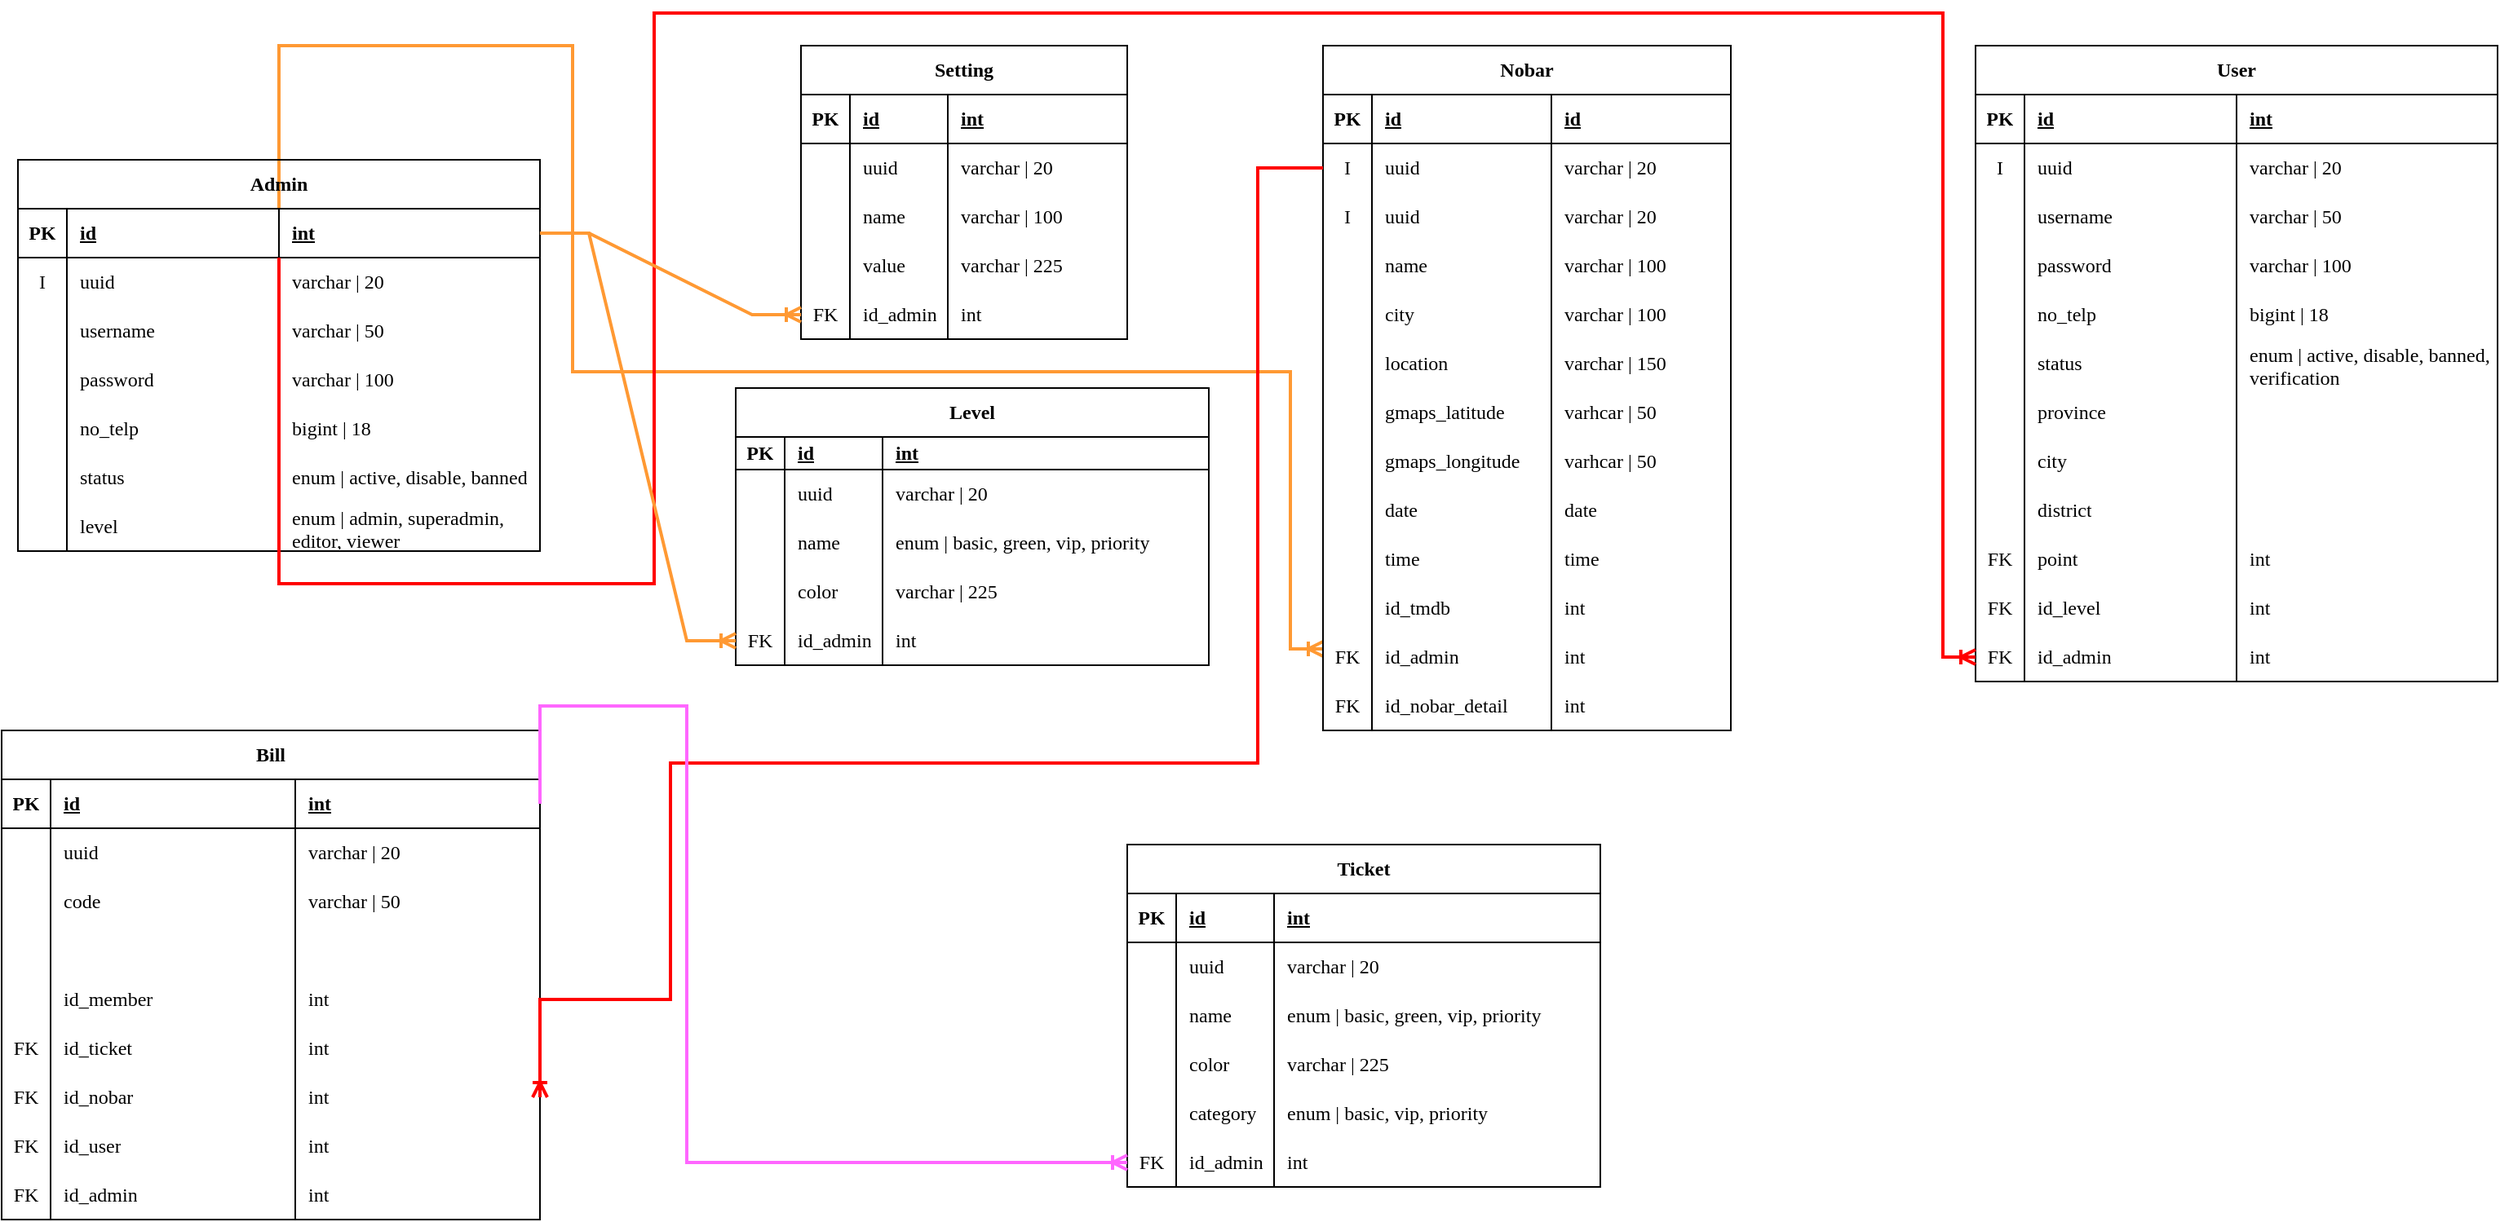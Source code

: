 <mxfile>
    <diagram id="0uYm2EOoHWYrKzr8iCWm" name="Page-1">
        <mxGraphModel dx="2344" dy="836" grid="1" gridSize="10" guides="1" tooltips="1" connect="1" arrows="1" fold="1" page="1" pageScale="1" pageWidth="827" pageHeight="1169" math="0" shadow="0">
            <root>
                <mxCell id="0"/>
                <mxCell id="1" parent="0"/>
                <mxCell id="lCmmWcAx5K6_5QZsVBWc-55" value="" style="fontSize=12;html=1;endArrow=ERoneToMany;rounded=0;fontFamily=Comic Sans MS;fontColor=default;startSize=30;edgeStyle=orthogonalEdgeStyle;fillColor=#1ba1e2;strokeWidth=2;strokeColor=#FF9933;" parent="1" source="lCmmWcAx5K6_5QZsVBWc-130" target="lCmmWcAx5K6_5QZsVBWc-16" edge="1">
                    <mxGeometry width="100" height="100" relative="1" as="geometry">
                        <mxPoint x="360" y="85" as="sourcePoint"/>
                        <mxPoint x="510" y="80" as="targetPoint"/>
                        <Array as="points">
                            <mxPoint x="160" y="40"/>
                            <mxPoint x="340" y="40"/>
                            <mxPoint x="340" y="240"/>
                            <mxPoint x="780" y="240"/>
                            <mxPoint x="780" y="410"/>
                        </Array>
                    </mxGeometry>
                </mxCell>
                <mxCell id="JiTa25UwvAiuVyfVXRJd-74" value="Nobar" style="shape=table;startSize=30;container=1;collapsible=1;childLayout=tableLayout;fixedRows=1;rowLines=0;fontStyle=1;align=center;resizeLast=1;fontFamily=Comic Sans MS;whiteSpace=wrap;fillColor=none;" parent="1" vertex="1">
                    <mxGeometry x="800" y="40" width="250" height="420" as="geometry"/>
                </mxCell>
                <mxCell id="JiTa25UwvAiuVyfVXRJd-75" value="" style="shape=tableRow;horizontal=0;startSize=0;swimlaneHead=0;swimlaneBody=0;fillColor=none;collapsible=0;dropTarget=0;points=[[0,0.5],[1,0.5]];portConstraint=eastwest;top=0;left=0;right=0;bottom=1;fontFamily=Comic Sans MS;whiteSpace=wrap;" parent="JiTa25UwvAiuVyfVXRJd-74" vertex="1">
                    <mxGeometry y="30" width="250" height="30" as="geometry"/>
                </mxCell>
                <mxCell id="JiTa25UwvAiuVyfVXRJd-76" value="PK" style="shape=partialRectangle;connectable=0;fillColor=none;top=0;left=0;bottom=0;right=0;fontStyle=1;overflow=hidden;fontFamily=Comic Sans MS;whiteSpace=wrap;" parent="JiTa25UwvAiuVyfVXRJd-75" vertex="1">
                    <mxGeometry width="30" height="30" as="geometry">
                        <mxRectangle width="30" height="30" as="alternateBounds"/>
                    </mxGeometry>
                </mxCell>
                <mxCell id="JiTa25UwvAiuVyfVXRJd-77" value="id" style="shape=partialRectangle;connectable=0;fillColor=none;top=0;left=0;bottom=0;right=0;align=left;spacingLeft=6;fontStyle=5;overflow=hidden;fontFamily=Comic Sans MS;whiteSpace=wrap;" parent="JiTa25UwvAiuVyfVXRJd-75" vertex="1">
                    <mxGeometry x="30" width="110" height="30" as="geometry">
                        <mxRectangle width="110" height="30" as="alternateBounds"/>
                    </mxGeometry>
                </mxCell>
                <mxCell id="lCmmWcAx5K6_5QZsVBWc-46" value="id" style="shape=partialRectangle;connectable=0;fillColor=none;top=0;left=0;bottom=0;right=0;align=left;spacingLeft=6;fontStyle=5;overflow=hidden;fontFamily=Comic Sans MS;whiteSpace=wrap;" parent="JiTa25UwvAiuVyfVXRJd-75" vertex="1">
                    <mxGeometry x="140" width="110" height="30" as="geometry">
                        <mxRectangle width="110" height="30" as="alternateBounds"/>
                    </mxGeometry>
                </mxCell>
                <mxCell id="KqaMfSH7H6FVxA87d1sT-1" value="" style="shape=tableRow;horizontal=0;startSize=0;swimlaneHead=0;swimlaneBody=0;fillColor=none;collapsible=0;dropTarget=0;points=[[0,0.5],[1,0.5]];portConstraint=eastwest;top=0;left=0;right=0;bottom=0;fontFamily=Comic Sans MS;whiteSpace=wrap;" parent="JiTa25UwvAiuVyfVXRJd-74" vertex="1">
                    <mxGeometry y="60" width="250" height="30" as="geometry"/>
                </mxCell>
                <mxCell id="KqaMfSH7H6FVxA87d1sT-2" value="I" style="shape=partialRectangle;connectable=0;fillColor=none;top=0;left=0;bottom=0;right=0;editable=1;overflow=hidden;fontFamily=Comic Sans MS;whiteSpace=wrap;" parent="KqaMfSH7H6FVxA87d1sT-1" vertex="1">
                    <mxGeometry width="30" height="30" as="geometry">
                        <mxRectangle width="30" height="30" as="alternateBounds"/>
                    </mxGeometry>
                </mxCell>
                <mxCell id="KqaMfSH7H6FVxA87d1sT-3" value="uuid" style="shape=partialRectangle;connectable=0;fillColor=none;top=0;left=0;bottom=0;right=0;align=left;spacingLeft=6;overflow=hidden;fontFamily=Comic Sans MS;whiteSpace=wrap;" parent="KqaMfSH7H6FVxA87d1sT-1" vertex="1">
                    <mxGeometry x="30" width="110" height="30" as="geometry">
                        <mxRectangle width="110" height="30" as="alternateBounds"/>
                    </mxGeometry>
                </mxCell>
                <mxCell id="KqaMfSH7H6FVxA87d1sT-4" value="varchar | 20" style="shape=partialRectangle;connectable=0;fillColor=none;top=0;left=0;bottom=0;right=0;align=left;spacingLeft=6;overflow=hidden;fontFamily=Comic Sans MS;whiteSpace=wrap;" parent="KqaMfSH7H6FVxA87d1sT-1" vertex="1">
                    <mxGeometry x="140" width="110" height="30" as="geometry">
                        <mxRectangle width="110" height="30" as="alternateBounds"/>
                    </mxGeometry>
                </mxCell>
                <mxCell id="JiTa25UwvAiuVyfVXRJd-78" value="" style="shape=tableRow;horizontal=0;startSize=0;swimlaneHead=0;swimlaneBody=0;fillColor=none;collapsible=0;dropTarget=0;points=[[0,0.5],[1,0.5]];portConstraint=eastwest;top=0;left=0;right=0;bottom=0;fontFamily=Comic Sans MS;whiteSpace=wrap;" parent="JiTa25UwvAiuVyfVXRJd-74" vertex="1">
                    <mxGeometry y="90" width="250" height="30" as="geometry"/>
                </mxCell>
                <mxCell id="JiTa25UwvAiuVyfVXRJd-79" value="I" style="shape=partialRectangle;connectable=0;fillColor=none;top=0;left=0;bottom=0;right=0;editable=1;overflow=hidden;fontFamily=Comic Sans MS;whiteSpace=wrap;" parent="JiTa25UwvAiuVyfVXRJd-78" vertex="1">
                    <mxGeometry width="30" height="30" as="geometry">
                        <mxRectangle width="30" height="30" as="alternateBounds"/>
                    </mxGeometry>
                </mxCell>
                <mxCell id="JiTa25UwvAiuVyfVXRJd-80" value="uuid" style="shape=partialRectangle;connectable=0;fillColor=none;top=0;left=0;bottom=0;right=0;align=left;spacingLeft=6;overflow=hidden;fontFamily=Comic Sans MS;whiteSpace=wrap;" parent="JiTa25UwvAiuVyfVXRJd-78" vertex="1">
                    <mxGeometry x="30" width="110" height="30" as="geometry">
                        <mxRectangle width="110" height="30" as="alternateBounds"/>
                    </mxGeometry>
                </mxCell>
                <mxCell id="lCmmWcAx5K6_5QZsVBWc-47" value="varchar | 20" style="shape=partialRectangle;connectable=0;fillColor=none;top=0;left=0;bottom=0;right=0;align=left;spacingLeft=6;overflow=hidden;fontFamily=Comic Sans MS;whiteSpace=wrap;" parent="JiTa25UwvAiuVyfVXRJd-78" vertex="1">
                    <mxGeometry x="140" width="110" height="30" as="geometry">
                        <mxRectangle width="110" height="30" as="alternateBounds"/>
                    </mxGeometry>
                </mxCell>
                <mxCell id="JiTa25UwvAiuVyfVXRJd-81" value="" style="shape=tableRow;horizontal=0;startSize=0;swimlaneHead=0;swimlaneBody=0;fillColor=none;collapsible=0;dropTarget=0;points=[[0,0.5],[1,0.5]];portConstraint=eastwest;top=0;left=0;right=0;bottom=0;fontFamily=Comic Sans MS;whiteSpace=wrap;" parent="JiTa25UwvAiuVyfVXRJd-74" vertex="1">
                    <mxGeometry y="120" width="250" height="30" as="geometry"/>
                </mxCell>
                <mxCell id="JiTa25UwvAiuVyfVXRJd-82" value="" style="shape=partialRectangle;connectable=0;fillColor=none;top=0;left=0;bottom=0;right=0;editable=1;overflow=hidden;fontFamily=Comic Sans MS;whiteSpace=wrap;" parent="JiTa25UwvAiuVyfVXRJd-81" vertex="1">
                    <mxGeometry width="30" height="30" as="geometry">
                        <mxRectangle width="30" height="30" as="alternateBounds"/>
                    </mxGeometry>
                </mxCell>
                <mxCell id="JiTa25UwvAiuVyfVXRJd-83" value="name" style="shape=partialRectangle;connectable=0;fillColor=none;top=0;left=0;bottom=0;right=0;align=left;spacingLeft=6;overflow=hidden;fontFamily=Comic Sans MS;whiteSpace=wrap;" parent="JiTa25UwvAiuVyfVXRJd-81" vertex="1">
                    <mxGeometry x="30" width="110" height="30" as="geometry">
                        <mxRectangle width="110" height="30" as="alternateBounds"/>
                    </mxGeometry>
                </mxCell>
                <mxCell id="lCmmWcAx5K6_5QZsVBWc-48" value="varchar | 100" style="shape=partialRectangle;connectable=0;fillColor=none;top=0;left=0;bottom=0;right=0;align=left;spacingLeft=6;overflow=hidden;fontFamily=Comic Sans MS;whiteSpace=wrap;" parent="JiTa25UwvAiuVyfVXRJd-81" vertex="1">
                    <mxGeometry x="140" width="110" height="30" as="geometry">
                        <mxRectangle width="110" height="30" as="alternateBounds"/>
                    </mxGeometry>
                </mxCell>
                <mxCell id="lCmmWcAx5K6_5QZsVBWc-88" style="shape=tableRow;horizontal=0;startSize=0;swimlaneHead=0;swimlaneBody=0;fillColor=none;collapsible=0;dropTarget=0;points=[[0,0.5],[1,0.5]];portConstraint=eastwest;top=0;left=0;right=0;bottom=0;fontFamily=Comic Sans MS;whiteSpace=wrap;" parent="JiTa25UwvAiuVyfVXRJd-74" vertex="1">
                    <mxGeometry y="150" width="250" height="30" as="geometry"/>
                </mxCell>
                <mxCell id="lCmmWcAx5K6_5QZsVBWc-89" style="shape=partialRectangle;connectable=0;fillColor=none;top=0;left=0;bottom=0;right=0;editable=1;overflow=hidden;fontFamily=Comic Sans MS;whiteSpace=wrap;" parent="lCmmWcAx5K6_5QZsVBWc-88" vertex="1">
                    <mxGeometry width="30" height="30" as="geometry">
                        <mxRectangle width="30" height="30" as="alternateBounds"/>
                    </mxGeometry>
                </mxCell>
                <mxCell id="lCmmWcAx5K6_5QZsVBWc-90" value="city" style="shape=partialRectangle;connectable=0;fillColor=none;top=0;left=0;bottom=0;right=0;align=left;spacingLeft=6;overflow=hidden;fontFamily=Comic Sans MS;whiteSpace=wrap;" parent="lCmmWcAx5K6_5QZsVBWc-88" vertex="1">
                    <mxGeometry x="30" width="110" height="30" as="geometry">
                        <mxRectangle width="110" height="30" as="alternateBounds"/>
                    </mxGeometry>
                </mxCell>
                <mxCell id="lCmmWcAx5K6_5QZsVBWc-91" value="varchar | 100" style="shape=partialRectangle;connectable=0;fillColor=none;top=0;left=0;bottom=0;right=0;align=left;spacingLeft=6;overflow=hidden;fontFamily=Comic Sans MS;whiteSpace=wrap;" parent="lCmmWcAx5K6_5QZsVBWc-88" vertex="1">
                    <mxGeometry x="140" width="110" height="30" as="geometry">
                        <mxRectangle width="110" height="30" as="alternateBounds"/>
                    </mxGeometry>
                </mxCell>
                <mxCell id="JiTa25UwvAiuVyfVXRJd-84" value="" style="shape=tableRow;horizontal=0;startSize=0;swimlaneHead=0;swimlaneBody=0;fillColor=none;collapsible=0;dropTarget=0;points=[[0,0.5],[1,0.5]];portConstraint=eastwest;top=0;left=0;right=0;bottom=0;fontFamily=Comic Sans MS;whiteSpace=wrap;" parent="JiTa25UwvAiuVyfVXRJd-74" vertex="1">
                    <mxGeometry y="180" width="250" height="30" as="geometry"/>
                </mxCell>
                <mxCell id="JiTa25UwvAiuVyfVXRJd-85" value="" style="shape=partialRectangle;connectable=0;fillColor=none;top=0;left=0;bottom=0;right=0;editable=1;overflow=hidden;fontFamily=Comic Sans MS;whiteSpace=wrap;" parent="JiTa25UwvAiuVyfVXRJd-84" vertex="1">
                    <mxGeometry width="30" height="30" as="geometry">
                        <mxRectangle width="30" height="30" as="alternateBounds"/>
                    </mxGeometry>
                </mxCell>
                <mxCell id="JiTa25UwvAiuVyfVXRJd-86" value="location" style="shape=partialRectangle;connectable=0;fillColor=none;top=0;left=0;bottom=0;right=0;align=left;spacingLeft=6;overflow=hidden;fontFamily=Comic Sans MS;whiteSpace=wrap;" parent="JiTa25UwvAiuVyfVXRJd-84" vertex="1">
                    <mxGeometry x="30" width="110" height="30" as="geometry">
                        <mxRectangle width="110" height="30" as="alternateBounds"/>
                    </mxGeometry>
                </mxCell>
                <mxCell id="lCmmWcAx5K6_5QZsVBWc-49" value="varchar | 150" style="shape=partialRectangle;connectable=0;fillColor=none;top=0;left=0;bottom=0;right=0;align=left;spacingLeft=6;overflow=hidden;fontFamily=Comic Sans MS;whiteSpace=wrap;" parent="JiTa25UwvAiuVyfVXRJd-84" vertex="1">
                    <mxGeometry x="140" width="110" height="30" as="geometry">
                        <mxRectangle width="110" height="30" as="alternateBounds"/>
                    </mxGeometry>
                </mxCell>
                <mxCell id="lCmmWcAx5K6_5QZsVBWc-4" style="shape=tableRow;horizontal=0;startSize=0;swimlaneHead=0;swimlaneBody=0;fillColor=none;collapsible=0;dropTarget=0;points=[[0,0.5],[1,0.5]];portConstraint=eastwest;top=0;left=0;right=0;bottom=0;fontFamily=Comic Sans MS;whiteSpace=wrap;" parent="JiTa25UwvAiuVyfVXRJd-74" vertex="1">
                    <mxGeometry y="210" width="250" height="30" as="geometry"/>
                </mxCell>
                <mxCell id="lCmmWcAx5K6_5QZsVBWc-5" style="shape=partialRectangle;connectable=0;fillColor=none;top=0;left=0;bottom=0;right=0;editable=1;overflow=hidden;fontFamily=Comic Sans MS;whiteSpace=wrap;" parent="lCmmWcAx5K6_5QZsVBWc-4" vertex="1">
                    <mxGeometry width="30" height="30" as="geometry">
                        <mxRectangle width="30" height="30" as="alternateBounds"/>
                    </mxGeometry>
                </mxCell>
                <mxCell id="lCmmWcAx5K6_5QZsVBWc-6" value="gmaps_latitude" style="shape=partialRectangle;connectable=0;fillColor=none;top=0;left=0;bottom=0;right=0;align=left;spacingLeft=6;overflow=hidden;fontFamily=Comic Sans MS;whiteSpace=wrap;" parent="lCmmWcAx5K6_5QZsVBWc-4" vertex="1">
                    <mxGeometry x="30" width="110" height="30" as="geometry">
                        <mxRectangle width="110" height="30" as="alternateBounds"/>
                    </mxGeometry>
                </mxCell>
                <mxCell id="lCmmWcAx5K6_5QZsVBWc-50" value="varhcar | 50" style="shape=partialRectangle;connectable=0;fillColor=none;top=0;left=0;bottom=0;right=0;align=left;spacingLeft=6;overflow=hidden;fontFamily=Comic Sans MS;whiteSpace=wrap;" parent="lCmmWcAx5K6_5QZsVBWc-4" vertex="1">
                    <mxGeometry x="140" width="110" height="30" as="geometry">
                        <mxRectangle width="110" height="30" as="alternateBounds"/>
                    </mxGeometry>
                </mxCell>
                <mxCell id="lCmmWcAx5K6_5QZsVBWc-7" style="shape=tableRow;horizontal=0;startSize=0;swimlaneHead=0;swimlaneBody=0;fillColor=none;collapsible=0;dropTarget=0;points=[[0,0.5],[1,0.5]];portConstraint=eastwest;top=0;left=0;right=0;bottom=0;fontFamily=Comic Sans MS;whiteSpace=wrap;" parent="JiTa25UwvAiuVyfVXRJd-74" vertex="1">
                    <mxGeometry y="240" width="250" height="30" as="geometry"/>
                </mxCell>
                <mxCell id="lCmmWcAx5K6_5QZsVBWc-8" style="shape=partialRectangle;connectable=0;fillColor=none;top=0;left=0;bottom=0;right=0;editable=1;overflow=hidden;fontFamily=Comic Sans MS;whiteSpace=wrap;" parent="lCmmWcAx5K6_5QZsVBWc-7" vertex="1">
                    <mxGeometry width="30" height="30" as="geometry">
                        <mxRectangle width="30" height="30" as="alternateBounds"/>
                    </mxGeometry>
                </mxCell>
                <mxCell id="lCmmWcAx5K6_5QZsVBWc-9" value="gmaps_longitude" style="shape=partialRectangle;connectable=0;fillColor=none;top=0;left=0;bottom=0;right=0;align=left;spacingLeft=6;overflow=hidden;fontFamily=Comic Sans MS;whiteSpace=wrap;" parent="lCmmWcAx5K6_5QZsVBWc-7" vertex="1">
                    <mxGeometry x="30" width="110" height="30" as="geometry">
                        <mxRectangle width="110" height="30" as="alternateBounds"/>
                    </mxGeometry>
                </mxCell>
                <mxCell id="lCmmWcAx5K6_5QZsVBWc-51" value="varhcar | 50" style="shape=partialRectangle;connectable=0;fillColor=none;top=0;left=0;bottom=0;right=0;align=left;spacingLeft=6;overflow=hidden;fontFamily=Comic Sans MS;whiteSpace=wrap;" parent="lCmmWcAx5K6_5QZsVBWc-7" vertex="1">
                    <mxGeometry x="140" width="110" height="30" as="geometry">
                        <mxRectangle width="110" height="30" as="alternateBounds"/>
                    </mxGeometry>
                </mxCell>
                <mxCell id="lCmmWcAx5K6_5QZsVBWc-10" style="shape=tableRow;horizontal=0;startSize=0;swimlaneHead=0;swimlaneBody=0;fillColor=none;collapsible=0;dropTarget=0;points=[[0,0.5],[1,0.5]];portConstraint=eastwest;top=0;left=0;right=0;bottom=0;fontFamily=Comic Sans MS;whiteSpace=wrap;" parent="JiTa25UwvAiuVyfVXRJd-74" vertex="1">
                    <mxGeometry y="270" width="250" height="30" as="geometry"/>
                </mxCell>
                <mxCell id="lCmmWcAx5K6_5QZsVBWc-11" style="shape=partialRectangle;connectable=0;fillColor=none;top=0;left=0;bottom=0;right=0;editable=1;overflow=hidden;fontFamily=Comic Sans MS;whiteSpace=wrap;" parent="lCmmWcAx5K6_5QZsVBWc-10" vertex="1">
                    <mxGeometry width="30" height="30" as="geometry">
                        <mxRectangle width="30" height="30" as="alternateBounds"/>
                    </mxGeometry>
                </mxCell>
                <mxCell id="lCmmWcAx5K6_5QZsVBWc-12" value="date" style="shape=partialRectangle;connectable=0;fillColor=none;top=0;left=0;bottom=0;right=0;align=left;spacingLeft=6;overflow=hidden;fontFamily=Comic Sans MS;whiteSpace=wrap;" parent="lCmmWcAx5K6_5QZsVBWc-10" vertex="1">
                    <mxGeometry x="30" width="110" height="30" as="geometry">
                        <mxRectangle width="110" height="30" as="alternateBounds"/>
                    </mxGeometry>
                </mxCell>
                <mxCell id="lCmmWcAx5K6_5QZsVBWc-52" value="date" style="shape=partialRectangle;connectable=0;fillColor=none;top=0;left=0;bottom=0;right=0;align=left;spacingLeft=6;overflow=hidden;fontFamily=Comic Sans MS;whiteSpace=wrap;" parent="lCmmWcAx5K6_5QZsVBWc-10" vertex="1">
                    <mxGeometry x="140" width="110" height="30" as="geometry">
                        <mxRectangle width="110" height="30" as="alternateBounds"/>
                    </mxGeometry>
                </mxCell>
                <mxCell id="lCmmWcAx5K6_5QZsVBWc-13" style="shape=tableRow;horizontal=0;startSize=0;swimlaneHead=0;swimlaneBody=0;fillColor=none;collapsible=0;dropTarget=0;points=[[0,0.5],[1,0.5]];portConstraint=eastwest;top=0;left=0;right=0;bottom=0;fontFamily=Comic Sans MS;whiteSpace=wrap;" parent="JiTa25UwvAiuVyfVXRJd-74" vertex="1">
                    <mxGeometry y="300" width="250" height="30" as="geometry"/>
                </mxCell>
                <mxCell id="lCmmWcAx5K6_5QZsVBWc-14" style="shape=partialRectangle;connectable=0;fillColor=none;top=0;left=0;bottom=0;right=0;editable=1;overflow=hidden;fontFamily=Comic Sans MS;whiteSpace=wrap;" parent="lCmmWcAx5K6_5QZsVBWc-13" vertex="1">
                    <mxGeometry width="30" height="30" as="geometry">
                        <mxRectangle width="30" height="30" as="alternateBounds"/>
                    </mxGeometry>
                </mxCell>
                <mxCell id="lCmmWcAx5K6_5QZsVBWc-15" value="time" style="shape=partialRectangle;connectable=0;fillColor=none;top=0;left=0;bottom=0;right=0;align=left;spacingLeft=6;overflow=hidden;fontFamily=Comic Sans MS;whiteSpace=wrap;" parent="lCmmWcAx5K6_5QZsVBWc-13" vertex="1">
                    <mxGeometry x="30" width="110" height="30" as="geometry">
                        <mxRectangle width="110" height="30" as="alternateBounds"/>
                    </mxGeometry>
                </mxCell>
                <mxCell id="lCmmWcAx5K6_5QZsVBWc-53" value="time" style="shape=partialRectangle;connectable=0;fillColor=none;top=0;left=0;bottom=0;right=0;align=left;spacingLeft=6;overflow=hidden;fontFamily=Comic Sans MS;whiteSpace=wrap;" parent="lCmmWcAx5K6_5QZsVBWc-13" vertex="1">
                    <mxGeometry x="140" width="110" height="30" as="geometry">
                        <mxRectangle width="110" height="30" as="alternateBounds"/>
                    </mxGeometry>
                </mxCell>
                <mxCell id="lCmmWcAx5K6_5QZsVBWc-84" style="shape=tableRow;horizontal=0;startSize=0;swimlaneHead=0;swimlaneBody=0;fillColor=none;collapsible=0;dropTarget=0;points=[[0,0.5],[1,0.5]];portConstraint=eastwest;top=0;left=0;right=0;bottom=0;fontFamily=Comic Sans MS;whiteSpace=wrap;" parent="JiTa25UwvAiuVyfVXRJd-74" vertex="1">
                    <mxGeometry y="330" width="250" height="30" as="geometry"/>
                </mxCell>
                <mxCell id="lCmmWcAx5K6_5QZsVBWc-85" style="shape=partialRectangle;connectable=0;fillColor=none;top=0;left=0;bottom=0;right=0;editable=1;overflow=hidden;fontFamily=Comic Sans MS;whiteSpace=wrap;" parent="lCmmWcAx5K6_5QZsVBWc-84" vertex="1">
                    <mxGeometry width="30" height="30" as="geometry">
                        <mxRectangle width="30" height="30" as="alternateBounds"/>
                    </mxGeometry>
                </mxCell>
                <mxCell id="lCmmWcAx5K6_5QZsVBWc-86" value="id_tmdb" style="shape=partialRectangle;connectable=0;fillColor=none;top=0;left=0;bottom=0;right=0;align=left;spacingLeft=6;overflow=hidden;fontFamily=Comic Sans MS;whiteSpace=wrap;" parent="lCmmWcAx5K6_5QZsVBWc-84" vertex="1">
                    <mxGeometry x="30" width="110" height="30" as="geometry">
                        <mxRectangle width="110" height="30" as="alternateBounds"/>
                    </mxGeometry>
                </mxCell>
                <mxCell id="lCmmWcAx5K6_5QZsVBWc-87" value="int" style="shape=partialRectangle;connectable=0;fillColor=none;top=0;left=0;bottom=0;right=0;align=left;spacingLeft=6;overflow=hidden;fontFamily=Comic Sans MS;whiteSpace=wrap;" parent="lCmmWcAx5K6_5QZsVBWc-84" vertex="1">
                    <mxGeometry x="140" width="110" height="30" as="geometry">
                        <mxRectangle width="110" height="30" as="alternateBounds"/>
                    </mxGeometry>
                </mxCell>
                <mxCell id="lCmmWcAx5K6_5QZsVBWc-16" style="shape=tableRow;horizontal=0;startSize=0;swimlaneHead=0;swimlaneBody=0;fillColor=none;collapsible=0;dropTarget=0;points=[[0,0.5],[1,0.5]];portConstraint=eastwest;top=0;left=0;right=0;bottom=0;fontFamily=Comic Sans MS;whiteSpace=wrap;" parent="JiTa25UwvAiuVyfVXRJd-74" vertex="1">
                    <mxGeometry y="360" width="250" height="30" as="geometry"/>
                </mxCell>
                <mxCell id="lCmmWcAx5K6_5QZsVBWc-17" value="FK" style="shape=partialRectangle;connectable=0;fillColor=none;top=0;left=0;bottom=0;right=0;editable=1;overflow=hidden;fontFamily=Comic Sans MS;whiteSpace=wrap;" parent="lCmmWcAx5K6_5QZsVBWc-16" vertex="1">
                    <mxGeometry width="30" height="30" as="geometry">
                        <mxRectangle width="30" height="30" as="alternateBounds"/>
                    </mxGeometry>
                </mxCell>
                <mxCell id="lCmmWcAx5K6_5QZsVBWc-18" value="id_admin" style="shape=partialRectangle;connectable=0;fillColor=none;top=0;left=0;bottom=0;right=0;align=left;spacingLeft=6;overflow=hidden;fontFamily=Comic Sans MS;whiteSpace=wrap;" parent="lCmmWcAx5K6_5QZsVBWc-16" vertex="1">
                    <mxGeometry x="30" width="110" height="30" as="geometry">
                        <mxRectangle width="110" height="30" as="alternateBounds"/>
                    </mxGeometry>
                </mxCell>
                <mxCell id="lCmmWcAx5K6_5QZsVBWc-54" value="int" style="shape=partialRectangle;connectable=0;fillColor=none;top=0;left=0;bottom=0;right=0;align=left;spacingLeft=6;overflow=hidden;fontFamily=Comic Sans MS;whiteSpace=wrap;" parent="lCmmWcAx5K6_5QZsVBWc-16" vertex="1">
                    <mxGeometry x="140" width="110" height="30" as="geometry">
                        <mxRectangle width="110" height="30" as="alternateBounds"/>
                    </mxGeometry>
                </mxCell>
                <mxCell id="lCmmWcAx5K6_5QZsVBWc-60" style="shape=tableRow;horizontal=0;startSize=0;swimlaneHead=0;swimlaneBody=0;fillColor=none;collapsible=0;dropTarget=0;points=[[0,0.5],[1,0.5]];portConstraint=eastwest;top=0;left=0;right=0;bottom=0;fontFamily=Comic Sans MS;whiteSpace=wrap;" parent="JiTa25UwvAiuVyfVXRJd-74" vertex="1">
                    <mxGeometry y="390" width="250" height="30" as="geometry"/>
                </mxCell>
                <mxCell id="lCmmWcAx5K6_5QZsVBWc-61" value="FK" style="shape=partialRectangle;connectable=0;fillColor=none;top=0;left=0;bottom=0;right=0;editable=1;overflow=hidden;fontFamily=Comic Sans MS;whiteSpace=wrap;" parent="lCmmWcAx5K6_5QZsVBWc-60" vertex="1">
                    <mxGeometry width="30" height="30" as="geometry">
                        <mxRectangle width="30" height="30" as="alternateBounds"/>
                    </mxGeometry>
                </mxCell>
                <mxCell id="lCmmWcAx5K6_5QZsVBWc-62" value="id_nobar_detail" style="shape=partialRectangle;connectable=0;fillColor=none;top=0;left=0;bottom=0;right=0;align=left;spacingLeft=6;overflow=hidden;fontFamily=Comic Sans MS;whiteSpace=wrap;" parent="lCmmWcAx5K6_5QZsVBWc-60" vertex="1">
                    <mxGeometry x="30" width="110" height="30" as="geometry">
                        <mxRectangle width="110" height="30" as="alternateBounds"/>
                    </mxGeometry>
                </mxCell>
                <mxCell id="lCmmWcAx5K6_5QZsVBWc-63" value="int" style="shape=partialRectangle;connectable=0;fillColor=none;top=0;left=0;bottom=0;right=0;align=left;spacingLeft=6;overflow=hidden;fontFamily=Comic Sans MS;whiteSpace=wrap;" parent="lCmmWcAx5K6_5QZsVBWc-60" vertex="1">
                    <mxGeometry x="140" width="110" height="30" as="geometry">
                        <mxRectangle width="110" height="30" as="alternateBounds"/>
                    </mxGeometry>
                </mxCell>
                <mxCell id="lCmmWcAx5K6_5QZsVBWc-19" value="Bill" style="shape=table;startSize=30;container=1;collapsible=1;childLayout=tableLayout;fixedRows=1;rowLines=0;fontStyle=1;align=center;resizeLast=1;fontFamily=Comic Sans MS;whiteSpace=wrap;fillColor=none;" parent="1" vertex="1">
                    <mxGeometry x="-10" y="460" width="330" height="300" as="geometry"/>
                </mxCell>
                <mxCell id="lCmmWcAx5K6_5QZsVBWc-20" value="" style="shape=tableRow;horizontal=0;startSize=0;swimlaneHead=0;swimlaneBody=0;fillColor=none;collapsible=0;dropTarget=0;points=[[0,0.5],[1,0.5]];portConstraint=eastwest;top=0;left=0;right=0;bottom=1;whiteSpace=wrap;" parent="lCmmWcAx5K6_5QZsVBWc-19" vertex="1">
                    <mxGeometry y="30" width="330" height="30" as="geometry"/>
                </mxCell>
                <mxCell id="lCmmWcAx5K6_5QZsVBWc-21" value="PK" style="shape=partialRectangle;connectable=0;fillColor=none;top=0;left=0;bottom=0;right=0;fontStyle=1;overflow=hidden;fontFamily=Comic Sans MS;whiteSpace=wrap;" parent="lCmmWcAx5K6_5QZsVBWc-20" vertex="1">
                    <mxGeometry width="30" height="30" as="geometry">
                        <mxRectangle width="30" height="30" as="alternateBounds"/>
                    </mxGeometry>
                </mxCell>
                <mxCell id="lCmmWcAx5K6_5QZsVBWc-22" value="id" style="shape=partialRectangle;connectable=0;fillColor=none;top=0;left=0;bottom=0;right=0;align=left;spacingLeft=6;fontStyle=5;overflow=hidden;fontFamily=Comic Sans MS;whiteSpace=wrap;" parent="lCmmWcAx5K6_5QZsVBWc-20" vertex="1">
                    <mxGeometry x="30" width="150" height="30" as="geometry">
                        <mxRectangle width="150" height="30" as="alternateBounds"/>
                    </mxGeometry>
                </mxCell>
                <mxCell id="lCmmWcAx5K6_5QZsVBWc-64" value="int" style="shape=partialRectangle;connectable=0;fillColor=none;top=0;left=0;bottom=0;right=0;align=left;spacingLeft=6;fontStyle=5;overflow=hidden;fontFamily=Comic Sans MS;whiteSpace=wrap;" parent="lCmmWcAx5K6_5QZsVBWc-20" vertex="1">
                    <mxGeometry x="180" width="150" height="30" as="geometry">
                        <mxRectangle width="150" height="30" as="alternateBounds"/>
                    </mxGeometry>
                </mxCell>
                <mxCell id="lCmmWcAx5K6_5QZsVBWc-23" value="" style="shape=tableRow;horizontal=0;startSize=0;swimlaneHead=0;swimlaneBody=0;fillColor=none;collapsible=0;dropTarget=0;points=[[0,0.5],[1,0.5]];portConstraint=eastwest;top=0;left=0;right=0;bottom=0;whiteSpace=wrap;" parent="lCmmWcAx5K6_5QZsVBWc-19" vertex="1">
                    <mxGeometry y="60" width="330" height="30" as="geometry"/>
                </mxCell>
                <mxCell id="lCmmWcAx5K6_5QZsVBWc-24" value="" style="shape=partialRectangle;connectable=0;fillColor=none;top=0;left=0;bottom=0;right=0;editable=1;overflow=hidden;fontFamily=Comic Sans MS;whiteSpace=wrap;" parent="lCmmWcAx5K6_5QZsVBWc-23" vertex="1">
                    <mxGeometry width="30" height="30" as="geometry">
                        <mxRectangle width="30" height="30" as="alternateBounds"/>
                    </mxGeometry>
                </mxCell>
                <mxCell id="lCmmWcAx5K6_5QZsVBWc-25" value="uuid" style="shape=partialRectangle;connectable=0;fillColor=none;top=0;left=0;bottom=0;right=0;align=left;spacingLeft=6;overflow=hidden;fontFamily=Comic Sans MS;whiteSpace=wrap;" parent="lCmmWcAx5K6_5QZsVBWc-23" vertex="1">
                    <mxGeometry x="30" width="150" height="30" as="geometry">
                        <mxRectangle width="150" height="30" as="alternateBounds"/>
                    </mxGeometry>
                </mxCell>
                <mxCell id="lCmmWcAx5K6_5QZsVBWc-65" value="varchar | 20" style="shape=partialRectangle;connectable=0;fillColor=none;top=0;left=0;bottom=0;right=0;align=left;spacingLeft=6;overflow=hidden;fontFamily=Comic Sans MS;whiteSpace=wrap;" parent="lCmmWcAx5K6_5QZsVBWc-23" vertex="1">
                    <mxGeometry x="180" width="150" height="30" as="geometry">
                        <mxRectangle width="150" height="30" as="alternateBounds"/>
                    </mxGeometry>
                </mxCell>
                <mxCell id="lCmmWcAx5K6_5QZsVBWc-26" value="" style="shape=tableRow;horizontal=0;startSize=0;swimlaneHead=0;swimlaneBody=0;fillColor=none;collapsible=0;dropTarget=0;points=[[0,0.5],[1,0.5]];portConstraint=eastwest;top=0;left=0;right=0;bottom=0;whiteSpace=wrap;" parent="lCmmWcAx5K6_5QZsVBWc-19" vertex="1">
                    <mxGeometry y="90" width="330" height="30" as="geometry"/>
                </mxCell>
                <mxCell id="lCmmWcAx5K6_5QZsVBWc-27" value="" style="shape=partialRectangle;connectable=0;fillColor=none;top=0;left=0;bottom=0;right=0;editable=1;overflow=hidden;fontFamily=Comic Sans MS;whiteSpace=wrap;" parent="lCmmWcAx5K6_5QZsVBWc-26" vertex="1">
                    <mxGeometry width="30" height="30" as="geometry">
                        <mxRectangle width="30" height="30" as="alternateBounds"/>
                    </mxGeometry>
                </mxCell>
                <mxCell id="lCmmWcAx5K6_5QZsVBWc-28" value="code" style="shape=partialRectangle;connectable=0;fillColor=none;top=0;left=0;bottom=0;right=0;align=left;spacingLeft=6;overflow=hidden;fontFamily=Comic Sans MS;whiteSpace=wrap;" parent="lCmmWcAx5K6_5QZsVBWc-26" vertex="1">
                    <mxGeometry x="30" width="150" height="30" as="geometry">
                        <mxRectangle width="150" height="30" as="alternateBounds"/>
                    </mxGeometry>
                </mxCell>
                <mxCell id="lCmmWcAx5K6_5QZsVBWc-66" value="varchar | 50" style="shape=partialRectangle;connectable=0;fillColor=none;top=0;left=0;bottom=0;right=0;align=left;spacingLeft=6;overflow=hidden;fontFamily=Comic Sans MS;whiteSpace=wrap;" parent="lCmmWcAx5K6_5QZsVBWc-26" vertex="1">
                    <mxGeometry x="180" width="150" height="30" as="geometry">
                        <mxRectangle width="150" height="30" as="alternateBounds"/>
                    </mxGeometry>
                </mxCell>
                <mxCell id="lCmmWcAx5K6_5QZsVBWc-29" value="" style="shape=tableRow;horizontal=0;startSize=0;swimlaneHead=0;swimlaneBody=0;fillColor=none;collapsible=0;dropTarget=0;points=[[0,0.5],[1,0.5]];portConstraint=eastwest;top=0;left=0;right=0;bottom=0;whiteSpace=wrap;" parent="lCmmWcAx5K6_5QZsVBWc-19" vertex="1">
                    <mxGeometry y="120" width="330" height="30" as="geometry"/>
                </mxCell>
                <mxCell id="lCmmWcAx5K6_5QZsVBWc-30" value="" style="shape=partialRectangle;connectable=0;fillColor=none;top=0;left=0;bottom=0;right=0;editable=1;overflow=hidden;fontFamily=Comic Sans MS;whiteSpace=wrap;" parent="lCmmWcAx5K6_5QZsVBWc-29" vertex="1">
                    <mxGeometry width="30" height="30" as="geometry">
                        <mxRectangle width="30" height="30" as="alternateBounds"/>
                    </mxGeometry>
                </mxCell>
                <mxCell id="lCmmWcAx5K6_5QZsVBWc-31" value="" style="shape=partialRectangle;connectable=0;fillColor=none;top=0;left=0;bottom=0;right=0;align=left;spacingLeft=6;overflow=hidden;fontFamily=Comic Sans MS;whiteSpace=wrap;" parent="lCmmWcAx5K6_5QZsVBWc-29" vertex="1">
                    <mxGeometry x="30" width="150" height="30" as="geometry">
                        <mxRectangle width="150" height="30" as="alternateBounds"/>
                    </mxGeometry>
                </mxCell>
                <mxCell id="lCmmWcAx5K6_5QZsVBWc-67" style="shape=partialRectangle;connectable=0;fillColor=none;top=0;left=0;bottom=0;right=0;align=left;spacingLeft=6;overflow=hidden;fontFamily=Comic Sans MS;whiteSpace=wrap;" parent="lCmmWcAx5K6_5QZsVBWc-29" vertex="1">
                    <mxGeometry x="180" width="150" height="30" as="geometry">
                        <mxRectangle width="150" height="30" as="alternateBounds"/>
                    </mxGeometry>
                </mxCell>
                <mxCell id="lCmmWcAx5K6_5QZsVBWc-80" style="shape=tableRow;horizontal=0;startSize=0;swimlaneHead=0;swimlaneBody=0;fillColor=none;collapsible=0;dropTarget=0;points=[[0,0.5],[1,0.5]];portConstraint=eastwest;top=0;left=0;right=0;bottom=0;whiteSpace=wrap;" parent="lCmmWcAx5K6_5QZsVBWc-19" vertex="1">
                    <mxGeometry y="150" width="330" height="30" as="geometry"/>
                </mxCell>
                <mxCell id="lCmmWcAx5K6_5QZsVBWc-81" style="shape=partialRectangle;connectable=0;fillColor=none;top=0;left=0;bottom=0;right=0;editable=1;overflow=hidden;fontFamily=Comic Sans MS;whiteSpace=wrap;" parent="lCmmWcAx5K6_5QZsVBWc-80" vertex="1">
                    <mxGeometry width="30" height="30" as="geometry">
                        <mxRectangle width="30" height="30" as="alternateBounds"/>
                    </mxGeometry>
                </mxCell>
                <mxCell id="lCmmWcAx5K6_5QZsVBWc-82" value="id_member" style="shape=partialRectangle;connectable=0;fillColor=none;top=0;left=0;bottom=0;right=0;align=left;spacingLeft=6;overflow=hidden;fontFamily=Comic Sans MS;whiteSpace=wrap;" parent="lCmmWcAx5K6_5QZsVBWc-80" vertex="1">
                    <mxGeometry x="30" width="150" height="30" as="geometry">
                        <mxRectangle width="150" height="30" as="alternateBounds"/>
                    </mxGeometry>
                </mxCell>
                <mxCell id="lCmmWcAx5K6_5QZsVBWc-83" value="int" style="shape=partialRectangle;connectable=0;fillColor=none;top=0;left=0;bottom=0;right=0;align=left;spacingLeft=6;overflow=hidden;fontFamily=Comic Sans MS;whiteSpace=wrap;" parent="lCmmWcAx5K6_5QZsVBWc-80" vertex="1">
                    <mxGeometry x="180" width="150" height="30" as="geometry">
                        <mxRectangle width="150" height="30" as="alternateBounds"/>
                    </mxGeometry>
                </mxCell>
                <mxCell id="lCmmWcAx5K6_5QZsVBWc-76" style="shape=tableRow;horizontal=0;startSize=0;swimlaneHead=0;swimlaneBody=0;fillColor=none;collapsible=0;dropTarget=0;points=[[0,0.5],[1,0.5]];portConstraint=eastwest;top=0;left=0;right=0;bottom=0;whiteSpace=wrap;" parent="lCmmWcAx5K6_5QZsVBWc-19" vertex="1">
                    <mxGeometry y="180" width="330" height="30" as="geometry"/>
                </mxCell>
                <mxCell id="lCmmWcAx5K6_5QZsVBWc-77" value="FK" style="shape=partialRectangle;connectable=0;fillColor=none;top=0;left=0;bottom=0;right=0;editable=1;overflow=hidden;fontFamily=Comic Sans MS;whiteSpace=wrap;" parent="lCmmWcAx5K6_5QZsVBWc-76" vertex="1">
                    <mxGeometry width="30" height="30" as="geometry">
                        <mxRectangle width="30" height="30" as="alternateBounds"/>
                    </mxGeometry>
                </mxCell>
                <mxCell id="lCmmWcAx5K6_5QZsVBWc-78" value="id_ticket" style="shape=partialRectangle;connectable=0;fillColor=none;top=0;left=0;bottom=0;right=0;align=left;spacingLeft=6;overflow=hidden;fontFamily=Comic Sans MS;whiteSpace=wrap;" parent="lCmmWcAx5K6_5QZsVBWc-76" vertex="1">
                    <mxGeometry x="30" width="150" height="30" as="geometry">
                        <mxRectangle width="150" height="30" as="alternateBounds"/>
                    </mxGeometry>
                </mxCell>
                <mxCell id="lCmmWcAx5K6_5QZsVBWc-79" value="int" style="shape=partialRectangle;connectable=0;fillColor=none;top=0;left=0;bottom=0;right=0;align=left;spacingLeft=6;overflow=hidden;fontFamily=Comic Sans MS;whiteSpace=wrap;" parent="lCmmWcAx5K6_5QZsVBWc-76" vertex="1">
                    <mxGeometry x="180" width="150" height="30" as="geometry">
                        <mxRectangle width="150" height="30" as="alternateBounds"/>
                    </mxGeometry>
                </mxCell>
                <mxCell id="lCmmWcAx5K6_5QZsVBWc-72" style="shape=tableRow;horizontal=0;startSize=0;swimlaneHead=0;swimlaneBody=0;fillColor=none;collapsible=0;dropTarget=0;points=[[0,0.5],[1,0.5]];portConstraint=eastwest;top=0;left=0;right=0;bottom=0;whiteSpace=wrap;" parent="lCmmWcAx5K6_5QZsVBWc-19" vertex="1">
                    <mxGeometry y="210" width="330" height="30" as="geometry"/>
                </mxCell>
                <mxCell id="lCmmWcAx5K6_5QZsVBWc-73" value="FK" style="shape=partialRectangle;connectable=0;fillColor=none;top=0;left=0;bottom=0;right=0;editable=1;overflow=hidden;fontFamily=Comic Sans MS;whiteSpace=wrap;" parent="lCmmWcAx5K6_5QZsVBWc-72" vertex="1">
                    <mxGeometry width="30" height="30" as="geometry">
                        <mxRectangle width="30" height="30" as="alternateBounds"/>
                    </mxGeometry>
                </mxCell>
                <mxCell id="lCmmWcAx5K6_5QZsVBWc-74" value="id_nobar" style="shape=partialRectangle;connectable=0;fillColor=none;top=0;left=0;bottom=0;right=0;align=left;spacingLeft=6;overflow=hidden;fontFamily=Comic Sans MS;whiteSpace=wrap;" parent="lCmmWcAx5K6_5QZsVBWc-72" vertex="1">
                    <mxGeometry x="30" width="150" height="30" as="geometry">
                        <mxRectangle width="150" height="30" as="alternateBounds"/>
                    </mxGeometry>
                </mxCell>
                <mxCell id="lCmmWcAx5K6_5QZsVBWc-75" value="int" style="shape=partialRectangle;connectable=0;fillColor=none;top=0;left=0;bottom=0;right=0;align=left;spacingLeft=6;overflow=hidden;fontFamily=Comic Sans MS;whiteSpace=wrap;" parent="lCmmWcAx5K6_5QZsVBWc-72" vertex="1">
                    <mxGeometry x="180" width="150" height="30" as="geometry">
                        <mxRectangle width="150" height="30" as="alternateBounds"/>
                    </mxGeometry>
                </mxCell>
                <mxCell id="lCmmWcAx5K6_5QZsVBWc-68" style="shape=tableRow;horizontal=0;startSize=0;swimlaneHead=0;swimlaneBody=0;fillColor=none;collapsible=0;dropTarget=0;points=[[0,0.5],[1,0.5]];portConstraint=eastwest;top=0;left=0;right=0;bottom=0;whiteSpace=wrap;" parent="lCmmWcAx5K6_5QZsVBWc-19" vertex="1">
                    <mxGeometry y="240" width="330" height="30" as="geometry"/>
                </mxCell>
                <mxCell id="lCmmWcAx5K6_5QZsVBWc-69" value="FK" style="shape=partialRectangle;connectable=0;fillColor=none;top=0;left=0;bottom=0;right=0;editable=1;overflow=hidden;fontFamily=Comic Sans MS;whiteSpace=wrap;" parent="lCmmWcAx5K6_5QZsVBWc-68" vertex="1">
                    <mxGeometry width="30" height="30" as="geometry">
                        <mxRectangle width="30" height="30" as="alternateBounds"/>
                    </mxGeometry>
                </mxCell>
                <mxCell id="lCmmWcAx5K6_5QZsVBWc-70" value="id_user" style="shape=partialRectangle;connectable=0;fillColor=none;top=0;left=0;bottom=0;right=0;align=left;spacingLeft=6;overflow=hidden;fontFamily=Comic Sans MS;whiteSpace=wrap;" parent="lCmmWcAx5K6_5QZsVBWc-68" vertex="1">
                    <mxGeometry x="30" width="150" height="30" as="geometry">
                        <mxRectangle width="150" height="30" as="alternateBounds"/>
                    </mxGeometry>
                </mxCell>
                <mxCell id="lCmmWcAx5K6_5QZsVBWc-71" value="int" style="shape=partialRectangle;connectable=0;fillColor=none;top=0;left=0;bottom=0;right=0;align=left;spacingLeft=6;overflow=hidden;fontFamily=Comic Sans MS;whiteSpace=wrap;" parent="lCmmWcAx5K6_5QZsVBWc-68" vertex="1">
                    <mxGeometry x="180" width="150" height="30" as="geometry">
                        <mxRectangle width="150" height="30" as="alternateBounds"/>
                    </mxGeometry>
                </mxCell>
                <mxCell id="lCmmWcAx5K6_5QZsVBWc-203" style="shape=tableRow;horizontal=0;startSize=0;swimlaneHead=0;swimlaneBody=0;fillColor=none;collapsible=0;dropTarget=0;points=[[0,0.5],[1,0.5]];portConstraint=eastwest;top=0;left=0;right=0;bottom=0;whiteSpace=wrap;" parent="lCmmWcAx5K6_5QZsVBWc-19" vertex="1">
                    <mxGeometry y="270" width="330" height="30" as="geometry"/>
                </mxCell>
                <mxCell id="lCmmWcAx5K6_5QZsVBWc-204" value="FK" style="shape=partialRectangle;connectable=0;fillColor=none;top=0;left=0;bottom=0;right=0;editable=1;overflow=hidden;fontFamily=Comic Sans MS;whiteSpace=wrap;" parent="lCmmWcAx5K6_5QZsVBWc-203" vertex="1">
                    <mxGeometry width="30" height="30" as="geometry">
                        <mxRectangle width="30" height="30" as="alternateBounds"/>
                    </mxGeometry>
                </mxCell>
                <mxCell id="lCmmWcAx5K6_5QZsVBWc-205" value="id_admin" style="shape=partialRectangle;connectable=0;fillColor=none;top=0;left=0;bottom=0;right=0;align=left;spacingLeft=6;overflow=hidden;fontFamily=Comic Sans MS;whiteSpace=wrap;" parent="lCmmWcAx5K6_5QZsVBWc-203" vertex="1">
                    <mxGeometry x="30" width="150" height="30" as="geometry">
                        <mxRectangle width="150" height="30" as="alternateBounds"/>
                    </mxGeometry>
                </mxCell>
                <mxCell id="lCmmWcAx5K6_5QZsVBWc-206" value="int" style="shape=partialRectangle;connectable=0;fillColor=none;top=0;left=0;bottom=0;right=0;align=left;spacingLeft=6;overflow=hidden;fontFamily=Comic Sans MS;whiteSpace=wrap;" parent="lCmmWcAx5K6_5QZsVBWc-203" vertex="1">
                    <mxGeometry x="180" width="150" height="30" as="geometry">
                        <mxRectangle width="150" height="30" as="alternateBounds"/>
                    </mxGeometry>
                </mxCell>
                <mxCell id="JiTa25UwvAiuVyfVXRJd-61" value="Setting" style="shape=table;startSize=30;container=1;collapsible=1;childLayout=tableLayout;fixedRows=1;rowLines=0;fontStyle=1;align=center;resizeLast=1;fontFamily=Comic Sans MS;whiteSpace=wrap;fillColor=none;" parent="1" vertex="1">
                    <mxGeometry x="480" y="40" width="200" height="180" as="geometry"/>
                </mxCell>
                <mxCell id="JiTa25UwvAiuVyfVXRJd-62" value="" style="shape=tableRow;horizontal=0;startSize=0;swimlaneHead=0;swimlaneBody=0;fillColor=none;collapsible=0;dropTarget=0;points=[[0,0.5],[1,0.5]];portConstraint=eastwest;top=0;left=0;right=0;bottom=1;fontFamily=Comic Sans MS;whiteSpace=wrap;" parent="JiTa25UwvAiuVyfVXRJd-61" vertex="1">
                    <mxGeometry y="30" width="200" height="30" as="geometry"/>
                </mxCell>
                <mxCell id="JiTa25UwvAiuVyfVXRJd-63" value="PK" style="shape=partialRectangle;connectable=0;fillColor=none;top=0;left=0;bottom=0;right=0;fontStyle=1;overflow=hidden;fontFamily=Comic Sans MS;whiteSpace=wrap;" parent="JiTa25UwvAiuVyfVXRJd-62" vertex="1">
                    <mxGeometry width="30" height="30" as="geometry">
                        <mxRectangle width="30" height="30" as="alternateBounds"/>
                    </mxGeometry>
                </mxCell>
                <mxCell id="JiTa25UwvAiuVyfVXRJd-64" value="id" style="shape=partialRectangle;connectable=0;fillColor=none;top=0;left=0;bottom=0;right=0;align=left;spacingLeft=6;fontStyle=5;overflow=hidden;fontFamily=Comic Sans MS;whiteSpace=wrap;" parent="JiTa25UwvAiuVyfVXRJd-62" vertex="1">
                    <mxGeometry x="30" width="60" height="30" as="geometry">
                        <mxRectangle width="60" height="30" as="alternateBounds"/>
                    </mxGeometry>
                </mxCell>
                <mxCell id="lCmmWcAx5K6_5QZsVBWc-41" value="int" style="shape=partialRectangle;connectable=0;fillColor=none;top=0;left=0;bottom=0;right=0;align=left;spacingLeft=6;fontStyle=5;overflow=hidden;fontFamily=Comic Sans MS;whiteSpace=wrap;" parent="JiTa25UwvAiuVyfVXRJd-62" vertex="1">
                    <mxGeometry x="90" width="110" height="30" as="geometry">
                        <mxRectangle width="110" height="30" as="alternateBounds"/>
                    </mxGeometry>
                </mxCell>
                <mxCell id="JiTa25UwvAiuVyfVXRJd-65" value="" style="shape=tableRow;horizontal=0;startSize=0;swimlaneHead=0;swimlaneBody=0;fillColor=none;collapsible=0;dropTarget=0;points=[[0,0.5],[1,0.5]];portConstraint=eastwest;top=0;left=0;right=0;bottom=0;fontFamily=Comic Sans MS;whiteSpace=wrap;" parent="JiTa25UwvAiuVyfVXRJd-61" vertex="1">
                    <mxGeometry y="60" width="200" height="30" as="geometry"/>
                </mxCell>
                <mxCell id="JiTa25UwvAiuVyfVXRJd-66" value="" style="shape=partialRectangle;connectable=0;fillColor=none;top=0;left=0;bottom=0;right=0;editable=1;overflow=hidden;fontFamily=Comic Sans MS;whiteSpace=wrap;" parent="JiTa25UwvAiuVyfVXRJd-65" vertex="1">
                    <mxGeometry width="30" height="30" as="geometry">
                        <mxRectangle width="30" height="30" as="alternateBounds"/>
                    </mxGeometry>
                </mxCell>
                <mxCell id="JiTa25UwvAiuVyfVXRJd-67" value="uuid" style="shape=partialRectangle;connectable=0;fillColor=none;top=0;left=0;bottom=0;right=0;align=left;spacingLeft=6;overflow=hidden;fontFamily=Comic Sans MS;whiteSpace=wrap;" parent="JiTa25UwvAiuVyfVXRJd-65" vertex="1">
                    <mxGeometry x="30" width="60" height="30" as="geometry">
                        <mxRectangle width="60" height="30" as="alternateBounds"/>
                    </mxGeometry>
                </mxCell>
                <mxCell id="lCmmWcAx5K6_5QZsVBWc-42" value="varchar | 20" style="shape=partialRectangle;connectable=0;fillColor=none;top=0;left=0;bottom=0;right=0;align=left;spacingLeft=6;overflow=hidden;fontFamily=Comic Sans MS;whiteSpace=wrap;" parent="JiTa25UwvAiuVyfVXRJd-65" vertex="1">
                    <mxGeometry x="90" width="110" height="30" as="geometry">
                        <mxRectangle width="110" height="30" as="alternateBounds"/>
                    </mxGeometry>
                </mxCell>
                <mxCell id="lCmmWcAx5K6_5QZsVBWc-1" style="shape=tableRow;horizontal=0;startSize=0;swimlaneHead=0;swimlaneBody=0;fillColor=none;collapsible=0;dropTarget=0;points=[[0,0.5],[1,0.5]];portConstraint=eastwest;top=0;left=0;right=0;bottom=0;fontFamily=Comic Sans MS;whiteSpace=wrap;" parent="JiTa25UwvAiuVyfVXRJd-61" vertex="1">
                    <mxGeometry y="90" width="200" height="30" as="geometry"/>
                </mxCell>
                <mxCell id="lCmmWcAx5K6_5QZsVBWc-2" style="shape=partialRectangle;connectable=0;fillColor=none;top=0;left=0;bottom=0;right=0;editable=1;overflow=hidden;fontFamily=Comic Sans MS;whiteSpace=wrap;" parent="lCmmWcAx5K6_5QZsVBWc-1" vertex="1">
                    <mxGeometry width="30" height="30" as="geometry">
                        <mxRectangle width="30" height="30" as="alternateBounds"/>
                    </mxGeometry>
                </mxCell>
                <mxCell id="lCmmWcAx5K6_5QZsVBWc-3" value="name" style="shape=partialRectangle;connectable=0;fillColor=none;top=0;left=0;bottom=0;right=0;align=left;spacingLeft=6;overflow=hidden;fontFamily=Comic Sans MS;whiteSpace=wrap;" parent="lCmmWcAx5K6_5QZsVBWc-1" vertex="1">
                    <mxGeometry x="30" width="60" height="30" as="geometry">
                        <mxRectangle width="60" height="30" as="alternateBounds"/>
                    </mxGeometry>
                </mxCell>
                <mxCell id="lCmmWcAx5K6_5QZsVBWc-43" value="varchar | 100" style="shape=partialRectangle;connectable=0;fillColor=none;top=0;left=0;bottom=0;right=0;align=left;spacingLeft=6;overflow=hidden;fontFamily=Comic Sans MS;whiteSpace=wrap;" parent="lCmmWcAx5K6_5QZsVBWc-1" vertex="1">
                    <mxGeometry x="90" width="110" height="30" as="geometry">
                        <mxRectangle width="110" height="30" as="alternateBounds"/>
                    </mxGeometry>
                </mxCell>
                <mxCell id="JiTa25UwvAiuVyfVXRJd-68" value="" style="shape=tableRow;horizontal=0;startSize=0;swimlaneHead=0;swimlaneBody=0;fillColor=none;collapsible=0;dropTarget=0;points=[[0,0.5],[1,0.5]];portConstraint=eastwest;top=0;left=0;right=0;bottom=0;fontFamily=Comic Sans MS;whiteSpace=wrap;" parent="JiTa25UwvAiuVyfVXRJd-61" vertex="1">
                    <mxGeometry y="120" width="200" height="30" as="geometry"/>
                </mxCell>
                <mxCell id="JiTa25UwvAiuVyfVXRJd-69" value="" style="shape=partialRectangle;connectable=0;fillColor=none;top=0;left=0;bottom=0;right=0;editable=1;overflow=hidden;fontFamily=Comic Sans MS;whiteSpace=wrap;" parent="JiTa25UwvAiuVyfVXRJd-68" vertex="1">
                    <mxGeometry width="30" height="30" as="geometry">
                        <mxRectangle width="30" height="30" as="alternateBounds"/>
                    </mxGeometry>
                </mxCell>
                <mxCell id="JiTa25UwvAiuVyfVXRJd-70" value="value" style="shape=partialRectangle;connectable=0;fillColor=none;top=0;left=0;bottom=0;right=0;align=left;spacingLeft=6;overflow=hidden;fontFamily=Comic Sans MS;whiteSpace=wrap;" parent="JiTa25UwvAiuVyfVXRJd-68" vertex="1">
                    <mxGeometry x="30" width="60" height="30" as="geometry">
                        <mxRectangle width="60" height="30" as="alternateBounds"/>
                    </mxGeometry>
                </mxCell>
                <mxCell id="lCmmWcAx5K6_5QZsVBWc-44" value="varchar | 225" style="shape=partialRectangle;connectable=0;fillColor=none;top=0;left=0;bottom=0;right=0;align=left;spacingLeft=6;overflow=hidden;fontFamily=Comic Sans MS;whiteSpace=wrap;" parent="JiTa25UwvAiuVyfVXRJd-68" vertex="1">
                    <mxGeometry x="90" width="110" height="30" as="geometry">
                        <mxRectangle width="110" height="30" as="alternateBounds"/>
                    </mxGeometry>
                </mxCell>
                <mxCell id="lCmmWcAx5K6_5QZsVBWc-56" style="shape=tableRow;horizontal=0;startSize=0;swimlaneHead=0;swimlaneBody=0;fillColor=none;collapsible=0;dropTarget=0;points=[[0,0.5],[1,0.5]];portConstraint=eastwest;top=0;left=0;right=0;bottom=0;fontFamily=Comic Sans MS;whiteSpace=wrap;" parent="JiTa25UwvAiuVyfVXRJd-61" vertex="1">
                    <mxGeometry y="150" width="200" height="30" as="geometry"/>
                </mxCell>
                <mxCell id="lCmmWcAx5K6_5QZsVBWc-57" value="FK" style="shape=partialRectangle;connectable=0;fillColor=none;top=0;left=0;bottom=0;right=0;editable=1;overflow=hidden;fontFamily=Comic Sans MS;whiteSpace=wrap;" parent="lCmmWcAx5K6_5QZsVBWc-56" vertex="1">
                    <mxGeometry width="30" height="30" as="geometry">
                        <mxRectangle width="30" height="30" as="alternateBounds"/>
                    </mxGeometry>
                </mxCell>
                <mxCell id="lCmmWcAx5K6_5QZsVBWc-58" value="id_admin" style="shape=partialRectangle;connectable=0;fillColor=none;top=0;left=0;bottom=0;right=0;align=left;spacingLeft=6;overflow=hidden;fontFamily=Comic Sans MS;whiteSpace=wrap;" parent="lCmmWcAx5K6_5QZsVBWc-56" vertex="1">
                    <mxGeometry x="30" width="60" height="30" as="geometry">
                        <mxRectangle width="60" height="30" as="alternateBounds"/>
                    </mxGeometry>
                </mxCell>
                <mxCell id="lCmmWcAx5K6_5QZsVBWc-59" value="int" style="shape=partialRectangle;connectable=0;fillColor=none;top=0;left=0;bottom=0;right=0;align=left;spacingLeft=6;overflow=hidden;fontFamily=Comic Sans MS;whiteSpace=wrap;" parent="lCmmWcAx5K6_5QZsVBWc-56" vertex="1">
                    <mxGeometry x="90" width="110" height="30" as="geometry">
                        <mxRectangle width="110" height="30" as="alternateBounds"/>
                    </mxGeometry>
                </mxCell>
                <mxCell id="lCmmWcAx5K6_5QZsVBWc-129" value="Admin" style="shape=table;startSize=30;container=1;collapsible=1;childLayout=tableLayout;fixedRows=1;rowLines=0;fontStyle=1;align=center;resizeLast=1;fontFamily=Comic Sans MS;fillColor=none;whiteSpace=wrap;" parent="1" vertex="1">
                    <mxGeometry y="110" width="320" height="240" as="geometry"/>
                </mxCell>
                <mxCell id="lCmmWcAx5K6_5QZsVBWc-130" value="" style="shape=tableRow;horizontal=0;startSize=0;swimlaneHead=0;swimlaneBody=0;fillColor=none;collapsible=0;dropTarget=0;points=[[0,0.5],[1,0.5]];portConstraint=eastwest;top=0;left=0;right=0;bottom=1;fontFamily=Comic Sans MS;whiteSpace=wrap;" parent="lCmmWcAx5K6_5QZsVBWc-129" vertex="1">
                    <mxGeometry y="30" width="320" height="30" as="geometry"/>
                </mxCell>
                <mxCell id="lCmmWcAx5K6_5QZsVBWc-131" value="PK" style="shape=partialRectangle;connectable=0;fillColor=none;top=0;left=0;bottom=0;right=0;fontStyle=1;overflow=hidden;fontFamily=Comic Sans MS;whiteSpace=wrap;" parent="lCmmWcAx5K6_5QZsVBWc-130" vertex="1">
                    <mxGeometry width="30" height="30" as="geometry">
                        <mxRectangle width="30" height="30" as="alternateBounds"/>
                    </mxGeometry>
                </mxCell>
                <mxCell id="lCmmWcAx5K6_5QZsVBWc-132" value="id" style="shape=partialRectangle;connectable=0;fillColor=none;top=0;left=0;bottom=0;right=0;align=left;spacingLeft=6;fontStyle=5;overflow=hidden;fontFamily=Comic Sans MS;whiteSpace=wrap;" parent="lCmmWcAx5K6_5QZsVBWc-130" vertex="1">
                    <mxGeometry x="30" width="130" height="30" as="geometry">
                        <mxRectangle width="130" height="30" as="alternateBounds"/>
                    </mxGeometry>
                </mxCell>
                <mxCell id="lCmmWcAx5K6_5QZsVBWc-133" value="int" style="shape=partialRectangle;connectable=0;fillColor=none;top=0;left=0;bottom=0;right=0;align=left;spacingLeft=6;fontStyle=5;overflow=hidden;fontFamily=Comic Sans MS;whiteSpace=wrap;" parent="lCmmWcAx5K6_5QZsVBWc-130" vertex="1">
                    <mxGeometry x="160" width="160" height="30" as="geometry">
                        <mxRectangle width="160" height="30" as="alternateBounds"/>
                    </mxGeometry>
                </mxCell>
                <mxCell id="lCmmWcAx5K6_5QZsVBWc-134" value="" style="shape=tableRow;horizontal=0;startSize=0;swimlaneHead=0;swimlaneBody=0;fillColor=none;collapsible=0;dropTarget=0;points=[[0,0.5],[1,0.5]];portConstraint=eastwest;top=0;left=0;right=0;bottom=0;fontFamily=Comic Sans MS;whiteSpace=wrap;" parent="lCmmWcAx5K6_5QZsVBWc-129" vertex="1">
                    <mxGeometry y="60" width="320" height="30" as="geometry"/>
                </mxCell>
                <mxCell id="lCmmWcAx5K6_5QZsVBWc-135" value="I" style="shape=partialRectangle;connectable=0;fillColor=none;top=0;left=0;bottom=0;right=0;editable=1;overflow=hidden;fontFamily=Comic Sans MS;whiteSpace=wrap;" parent="lCmmWcAx5K6_5QZsVBWc-134" vertex="1">
                    <mxGeometry width="30" height="30" as="geometry">
                        <mxRectangle width="30" height="30" as="alternateBounds"/>
                    </mxGeometry>
                </mxCell>
                <mxCell id="lCmmWcAx5K6_5QZsVBWc-136" value="uuid" style="shape=partialRectangle;connectable=0;fillColor=none;top=0;left=0;bottom=0;right=0;align=left;spacingLeft=6;overflow=hidden;fontFamily=Comic Sans MS;whiteSpace=wrap;" parent="lCmmWcAx5K6_5QZsVBWc-134" vertex="1">
                    <mxGeometry x="30" width="130" height="30" as="geometry">
                        <mxRectangle width="130" height="30" as="alternateBounds"/>
                    </mxGeometry>
                </mxCell>
                <mxCell id="lCmmWcAx5K6_5QZsVBWc-137" value="varchar | 20" style="shape=partialRectangle;connectable=0;fillColor=none;top=0;left=0;bottom=0;right=0;align=left;spacingLeft=6;overflow=hidden;fontFamily=Comic Sans MS;whiteSpace=wrap;" parent="lCmmWcAx5K6_5QZsVBWc-134" vertex="1">
                    <mxGeometry x="160" width="160" height="30" as="geometry">
                        <mxRectangle width="160" height="30" as="alternateBounds"/>
                    </mxGeometry>
                </mxCell>
                <mxCell id="lCmmWcAx5K6_5QZsVBWc-138" value="" style="shape=tableRow;horizontal=0;startSize=0;swimlaneHead=0;swimlaneBody=0;fillColor=none;collapsible=0;dropTarget=0;points=[[0,0.5],[1,0.5]];portConstraint=eastwest;top=0;left=0;right=0;bottom=0;fontFamily=Comic Sans MS;whiteSpace=wrap;" parent="lCmmWcAx5K6_5QZsVBWc-129" vertex="1">
                    <mxGeometry y="90" width="320" height="30" as="geometry"/>
                </mxCell>
                <mxCell id="lCmmWcAx5K6_5QZsVBWc-139" value="" style="shape=partialRectangle;connectable=0;fillColor=none;top=0;left=0;bottom=0;right=0;editable=1;overflow=hidden;fontFamily=Comic Sans MS;whiteSpace=wrap;" parent="lCmmWcAx5K6_5QZsVBWc-138" vertex="1">
                    <mxGeometry width="30" height="30" as="geometry">
                        <mxRectangle width="30" height="30" as="alternateBounds"/>
                    </mxGeometry>
                </mxCell>
                <mxCell id="lCmmWcAx5K6_5QZsVBWc-140" value="username" style="shape=partialRectangle;connectable=0;fillColor=none;top=0;left=0;bottom=0;right=0;align=left;spacingLeft=6;overflow=hidden;fontFamily=Comic Sans MS;whiteSpace=wrap;" parent="lCmmWcAx5K6_5QZsVBWc-138" vertex="1">
                    <mxGeometry x="30" width="130" height="30" as="geometry">
                        <mxRectangle width="130" height="30" as="alternateBounds"/>
                    </mxGeometry>
                </mxCell>
                <mxCell id="lCmmWcAx5K6_5QZsVBWc-141" value="varchar | 50" style="shape=partialRectangle;connectable=0;fillColor=none;top=0;left=0;bottom=0;right=0;align=left;spacingLeft=6;overflow=hidden;fontFamily=Comic Sans MS;whiteSpace=wrap;" parent="lCmmWcAx5K6_5QZsVBWc-138" vertex="1">
                    <mxGeometry x="160" width="160" height="30" as="geometry">
                        <mxRectangle width="160" height="30" as="alternateBounds"/>
                    </mxGeometry>
                </mxCell>
                <mxCell id="lCmmWcAx5K6_5QZsVBWc-142" style="shape=tableRow;horizontal=0;startSize=0;swimlaneHead=0;swimlaneBody=0;fillColor=none;collapsible=0;dropTarget=0;points=[[0,0.5],[1,0.5]];portConstraint=eastwest;top=0;left=0;right=0;bottom=0;fontFamily=Comic Sans MS;whiteSpace=wrap;" parent="lCmmWcAx5K6_5QZsVBWc-129" vertex="1">
                    <mxGeometry y="120" width="320" height="30" as="geometry"/>
                </mxCell>
                <mxCell id="lCmmWcAx5K6_5QZsVBWc-143" style="shape=partialRectangle;connectable=0;fillColor=none;top=0;left=0;bottom=0;right=0;editable=1;overflow=hidden;fontFamily=Comic Sans MS;whiteSpace=wrap;" parent="lCmmWcAx5K6_5QZsVBWc-142" vertex="1">
                    <mxGeometry width="30" height="30" as="geometry">
                        <mxRectangle width="30" height="30" as="alternateBounds"/>
                    </mxGeometry>
                </mxCell>
                <mxCell id="lCmmWcAx5K6_5QZsVBWc-144" value="password" style="shape=partialRectangle;connectable=0;fillColor=none;top=0;left=0;bottom=0;right=0;align=left;spacingLeft=6;overflow=hidden;fontFamily=Comic Sans MS;whiteSpace=wrap;" parent="lCmmWcAx5K6_5QZsVBWc-142" vertex="1">
                    <mxGeometry x="30" width="130" height="30" as="geometry">
                        <mxRectangle width="130" height="30" as="alternateBounds"/>
                    </mxGeometry>
                </mxCell>
                <mxCell id="lCmmWcAx5K6_5QZsVBWc-145" value="varchar | 100" style="shape=partialRectangle;connectable=0;fillColor=none;top=0;left=0;bottom=0;right=0;align=left;spacingLeft=6;overflow=hidden;fontFamily=Comic Sans MS;whiteSpace=wrap;" parent="lCmmWcAx5K6_5QZsVBWc-142" vertex="1">
                    <mxGeometry x="160" width="160" height="30" as="geometry">
                        <mxRectangle width="160" height="30" as="alternateBounds"/>
                    </mxGeometry>
                </mxCell>
                <mxCell id="lCmmWcAx5K6_5QZsVBWc-146" value="" style="shape=tableRow;horizontal=0;startSize=0;swimlaneHead=0;swimlaneBody=0;fillColor=none;collapsible=0;dropTarget=0;points=[[0,0.5],[1,0.5]];portConstraint=eastwest;top=0;left=0;right=0;bottom=0;fontFamily=Comic Sans MS;whiteSpace=wrap;" parent="lCmmWcAx5K6_5QZsVBWc-129" vertex="1">
                    <mxGeometry y="150" width="320" height="30" as="geometry"/>
                </mxCell>
                <mxCell id="lCmmWcAx5K6_5QZsVBWc-147" value="" style="shape=partialRectangle;connectable=0;fillColor=none;top=0;left=0;bottom=0;right=0;editable=1;overflow=hidden;fontFamily=Comic Sans MS;whiteSpace=wrap;" parent="lCmmWcAx5K6_5QZsVBWc-146" vertex="1">
                    <mxGeometry width="30" height="30" as="geometry">
                        <mxRectangle width="30" height="30" as="alternateBounds"/>
                    </mxGeometry>
                </mxCell>
                <mxCell id="lCmmWcAx5K6_5QZsVBWc-148" value="no_telp" style="shape=partialRectangle;connectable=0;fillColor=none;top=0;left=0;bottom=0;right=0;align=left;spacingLeft=6;overflow=hidden;fontFamily=Comic Sans MS;whiteSpace=wrap;" parent="lCmmWcAx5K6_5QZsVBWc-146" vertex="1">
                    <mxGeometry x="30" width="130" height="30" as="geometry">
                        <mxRectangle width="130" height="30" as="alternateBounds"/>
                    </mxGeometry>
                </mxCell>
                <mxCell id="lCmmWcAx5K6_5QZsVBWc-149" value="bigint | 18" style="shape=partialRectangle;connectable=0;fillColor=none;top=0;left=0;bottom=0;right=0;align=left;spacingLeft=6;overflow=hidden;fontFamily=Comic Sans MS;whiteSpace=wrap;" parent="lCmmWcAx5K6_5QZsVBWc-146" vertex="1">
                    <mxGeometry x="160" width="160" height="30" as="geometry">
                        <mxRectangle width="160" height="30" as="alternateBounds"/>
                    </mxGeometry>
                </mxCell>
                <mxCell id="lCmmWcAx5K6_5QZsVBWc-150" style="shape=tableRow;horizontal=0;startSize=0;swimlaneHead=0;swimlaneBody=0;fillColor=none;collapsible=0;dropTarget=0;points=[[0,0.5],[1,0.5]];portConstraint=eastwest;top=0;left=0;right=0;bottom=0;fontFamily=Comic Sans MS;whiteSpace=wrap;" parent="lCmmWcAx5K6_5QZsVBWc-129" vertex="1">
                    <mxGeometry y="180" width="320" height="30" as="geometry"/>
                </mxCell>
                <mxCell id="lCmmWcAx5K6_5QZsVBWc-151" style="shape=partialRectangle;connectable=0;fillColor=none;top=0;left=0;bottom=0;right=0;editable=1;overflow=hidden;fontFamily=Comic Sans MS;whiteSpace=wrap;" parent="lCmmWcAx5K6_5QZsVBWc-150" vertex="1">
                    <mxGeometry width="30" height="30" as="geometry">
                        <mxRectangle width="30" height="30" as="alternateBounds"/>
                    </mxGeometry>
                </mxCell>
                <mxCell id="lCmmWcAx5K6_5QZsVBWc-152" value="status" style="shape=partialRectangle;connectable=0;fillColor=none;top=0;left=0;bottom=0;right=0;align=left;spacingLeft=6;overflow=hidden;fontFamily=Comic Sans MS;whiteSpace=wrap;" parent="lCmmWcAx5K6_5QZsVBWc-150" vertex="1">
                    <mxGeometry x="30" width="130" height="30" as="geometry">
                        <mxRectangle width="130" height="30" as="alternateBounds"/>
                    </mxGeometry>
                </mxCell>
                <mxCell id="lCmmWcAx5K6_5QZsVBWc-153" value="enum | active, disable, banned" style="shape=partialRectangle;connectable=0;fillColor=none;top=0;left=0;bottom=0;right=0;align=left;spacingLeft=6;overflow=hidden;fontFamily=Comic Sans MS;whiteSpace=wrap;" parent="lCmmWcAx5K6_5QZsVBWc-150" vertex="1">
                    <mxGeometry x="160" width="160" height="30" as="geometry">
                        <mxRectangle width="160" height="30" as="alternateBounds"/>
                    </mxGeometry>
                </mxCell>
                <mxCell id="lCmmWcAx5K6_5QZsVBWc-154" style="shape=tableRow;horizontal=0;startSize=0;swimlaneHead=0;swimlaneBody=0;fillColor=none;collapsible=0;dropTarget=0;points=[[0,0.5],[1,0.5]];portConstraint=eastwest;top=0;left=0;right=0;bottom=0;fontFamily=Comic Sans MS;whiteSpace=wrap;" parent="lCmmWcAx5K6_5QZsVBWc-129" vertex="1">
                    <mxGeometry y="210" width="320" height="30" as="geometry"/>
                </mxCell>
                <mxCell id="lCmmWcAx5K6_5QZsVBWc-155" style="shape=partialRectangle;connectable=0;fillColor=none;top=0;left=0;bottom=0;right=0;editable=1;overflow=hidden;fontFamily=Comic Sans MS;whiteSpace=wrap;" parent="lCmmWcAx5K6_5QZsVBWc-154" vertex="1">
                    <mxGeometry width="30" height="30" as="geometry">
                        <mxRectangle width="30" height="30" as="alternateBounds"/>
                    </mxGeometry>
                </mxCell>
                <mxCell id="lCmmWcAx5K6_5QZsVBWc-156" value="level" style="shape=partialRectangle;connectable=0;fillColor=none;top=0;left=0;bottom=0;right=0;align=left;spacingLeft=6;overflow=hidden;fontFamily=Comic Sans MS;whiteSpace=wrap;" parent="lCmmWcAx5K6_5QZsVBWc-154" vertex="1">
                    <mxGeometry x="30" width="130" height="30" as="geometry">
                        <mxRectangle width="130" height="30" as="alternateBounds"/>
                    </mxGeometry>
                </mxCell>
                <mxCell id="lCmmWcAx5K6_5QZsVBWc-157" value="enum | admin, superadmin, editor, viewer" style="shape=partialRectangle;connectable=0;fillColor=none;top=0;left=0;bottom=0;right=0;align=left;spacingLeft=6;overflow=hidden;fontFamily=Comic Sans MS;whiteSpace=wrap;" parent="lCmmWcAx5K6_5QZsVBWc-154" vertex="1">
                    <mxGeometry x="160" width="160" height="30" as="geometry">
                        <mxRectangle width="160" height="30" as="alternateBounds"/>
                    </mxGeometry>
                </mxCell>
                <mxCell id="lCmmWcAx5K6_5QZsVBWc-166" value="User" style="shape=table;startSize=30;container=1;collapsible=1;childLayout=tableLayout;fixedRows=1;rowLines=0;fontStyle=1;align=center;resizeLast=1;fontFamily=Comic Sans MS;fillColor=none;whiteSpace=wrap;" parent="1" vertex="1">
                    <mxGeometry x="1200" y="40" width="320" height="390" as="geometry"/>
                </mxCell>
                <mxCell id="lCmmWcAx5K6_5QZsVBWc-167" value="" style="shape=tableRow;horizontal=0;startSize=0;swimlaneHead=0;swimlaneBody=0;fillColor=none;collapsible=0;dropTarget=0;points=[[0,0.5],[1,0.5]];portConstraint=eastwest;top=0;left=0;right=0;bottom=1;fontFamily=Comic Sans MS;whiteSpace=wrap;" parent="lCmmWcAx5K6_5QZsVBWc-166" vertex="1">
                    <mxGeometry y="30" width="320" height="30" as="geometry"/>
                </mxCell>
                <mxCell id="lCmmWcAx5K6_5QZsVBWc-168" value="PK" style="shape=partialRectangle;connectable=0;fillColor=none;top=0;left=0;bottom=0;right=0;fontStyle=1;overflow=hidden;fontFamily=Comic Sans MS;whiteSpace=wrap;" parent="lCmmWcAx5K6_5QZsVBWc-167" vertex="1">
                    <mxGeometry width="30" height="30" as="geometry">
                        <mxRectangle width="30" height="30" as="alternateBounds"/>
                    </mxGeometry>
                </mxCell>
                <mxCell id="lCmmWcAx5K6_5QZsVBWc-169" value="id" style="shape=partialRectangle;connectable=0;fillColor=none;top=0;left=0;bottom=0;right=0;align=left;spacingLeft=6;fontStyle=5;overflow=hidden;fontFamily=Comic Sans MS;whiteSpace=wrap;" parent="lCmmWcAx5K6_5QZsVBWc-167" vertex="1">
                    <mxGeometry x="30" width="130" height="30" as="geometry">
                        <mxRectangle width="130" height="30" as="alternateBounds"/>
                    </mxGeometry>
                </mxCell>
                <mxCell id="lCmmWcAx5K6_5QZsVBWc-170" value="int" style="shape=partialRectangle;connectable=0;fillColor=none;top=0;left=0;bottom=0;right=0;align=left;spacingLeft=6;fontStyle=5;overflow=hidden;fontFamily=Comic Sans MS;whiteSpace=wrap;" parent="lCmmWcAx5K6_5QZsVBWc-167" vertex="1">
                    <mxGeometry x="160" width="160" height="30" as="geometry">
                        <mxRectangle width="160" height="30" as="alternateBounds"/>
                    </mxGeometry>
                </mxCell>
                <mxCell id="lCmmWcAx5K6_5QZsVBWc-171" value="" style="shape=tableRow;horizontal=0;startSize=0;swimlaneHead=0;swimlaneBody=0;fillColor=none;collapsible=0;dropTarget=0;points=[[0,0.5],[1,0.5]];portConstraint=eastwest;top=0;left=0;right=0;bottom=0;fontFamily=Comic Sans MS;whiteSpace=wrap;" parent="lCmmWcAx5K6_5QZsVBWc-166" vertex="1">
                    <mxGeometry y="60" width="320" height="30" as="geometry"/>
                </mxCell>
                <mxCell id="lCmmWcAx5K6_5QZsVBWc-172" value="I" style="shape=partialRectangle;connectable=0;fillColor=none;top=0;left=0;bottom=0;right=0;editable=1;overflow=hidden;fontFamily=Comic Sans MS;whiteSpace=wrap;" parent="lCmmWcAx5K6_5QZsVBWc-171" vertex="1">
                    <mxGeometry width="30" height="30" as="geometry">
                        <mxRectangle width="30" height="30" as="alternateBounds"/>
                    </mxGeometry>
                </mxCell>
                <mxCell id="lCmmWcAx5K6_5QZsVBWc-173" value="uuid" style="shape=partialRectangle;connectable=0;fillColor=none;top=0;left=0;bottom=0;right=0;align=left;spacingLeft=6;overflow=hidden;fontFamily=Comic Sans MS;whiteSpace=wrap;" parent="lCmmWcAx5K6_5QZsVBWc-171" vertex="1">
                    <mxGeometry x="30" width="130" height="30" as="geometry">
                        <mxRectangle width="130" height="30" as="alternateBounds"/>
                    </mxGeometry>
                </mxCell>
                <mxCell id="lCmmWcAx5K6_5QZsVBWc-174" value="varchar | 20" style="shape=partialRectangle;connectable=0;fillColor=none;top=0;left=0;bottom=0;right=0;align=left;spacingLeft=6;overflow=hidden;fontFamily=Comic Sans MS;whiteSpace=wrap;" parent="lCmmWcAx5K6_5QZsVBWc-171" vertex="1">
                    <mxGeometry x="160" width="160" height="30" as="geometry">
                        <mxRectangle width="160" height="30" as="alternateBounds"/>
                    </mxGeometry>
                </mxCell>
                <mxCell id="lCmmWcAx5K6_5QZsVBWc-175" value="" style="shape=tableRow;horizontal=0;startSize=0;swimlaneHead=0;swimlaneBody=0;fillColor=none;collapsible=0;dropTarget=0;points=[[0,0.5],[1,0.5]];portConstraint=eastwest;top=0;left=0;right=0;bottom=0;fontFamily=Comic Sans MS;whiteSpace=wrap;" parent="lCmmWcAx5K6_5QZsVBWc-166" vertex="1">
                    <mxGeometry y="90" width="320" height="30" as="geometry"/>
                </mxCell>
                <mxCell id="lCmmWcAx5K6_5QZsVBWc-176" value="" style="shape=partialRectangle;connectable=0;fillColor=none;top=0;left=0;bottom=0;right=0;editable=1;overflow=hidden;fontFamily=Comic Sans MS;whiteSpace=wrap;" parent="lCmmWcAx5K6_5QZsVBWc-175" vertex="1">
                    <mxGeometry width="30" height="30" as="geometry">
                        <mxRectangle width="30" height="30" as="alternateBounds"/>
                    </mxGeometry>
                </mxCell>
                <mxCell id="lCmmWcAx5K6_5QZsVBWc-177" value="username" style="shape=partialRectangle;connectable=0;fillColor=none;top=0;left=0;bottom=0;right=0;align=left;spacingLeft=6;overflow=hidden;fontFamily=Comic Sans MS;whiteSpace=wrap;" parent="lCmmWcAx5K6_5QZsVBWc-175" vertex="1">
                    <mxGeometry x="30" width="130" height="30" as="geometry">
                        <mxRectangle width="130" height="30" as="alternateBounds"/>
                    </mxGeometry>
                </mxCell>
                <mxCell id="lCmmWcAx5K6_5QZsVBWc-178" value="varchar | 50" style="shape=partialRectangle;connectable=0;fillColor=none;top=0;left=0;bottom=0;right=0;align=left;spacingLeft=6;overflow=hidden;fontFamily=Comic Sans MS;whiteSpace=wrap;" parent="lCmmWcAx5K6_5QZsVBWc-175" vertex="1">
                    <mxGeometry x="160" width="160" height="30" as="geometry">
                        <mxRectangle width="160" height="30" as="alternateBounds"/>
                    </mxGeometry>
                </mxCell>
                <mxCell id="lCmmWcAx5K6_5QZsVBWc-179" style="shape=tableRow;horizontal=0;startSize=0;swimlaneHead=0;swimlaneBody=0;fillColor=none;collapsible=0;dropTarget=0;points=[[0,0.5],[1,0.5]];portConstraint=eastwest;top=0;left=0;right=0;bottom=0;fontFamily=Comic Sans MS;whiteSpace=wrap;" parent="lCmmWcAx5K6_5QZsVBWc-166" vertex="1">
                    <mxGeometry y="120" width="320" height="30" as="geometry"/>
                </mxCell>
                <mxCell id="lCmmWcAx5K6_5QZsVBWc-180" style="shape=partialRectangle;connectable=0;fillColor=none;top=0;left=0;bottom=0;right=0;editable=1;overflow=hidden;fontFamily=Comic Sans MS;whiteSpace=wrap;" parent="lCmmWcAx5K6_5QZsVBWc-179" vertex="1">
                    <mxGeometry width="30" height="30" as="geometry">
                        <mxRectangle width="30" height="30" as="alternateBounds"/>
                    </mxGeometry>
                </mxCell>
                <mxCell id="lCmmWcAx5K6_5QZsVBWc-181" value="password" style="shape=partialRectangle;connectable=0;fillColor=none;top=0;left=0;bottom=0;right=0;align=left;spacingLeft=6;overflow=hidden;fontFamily=Comic Sans MS;whiteSpace=wrap;" parent="lCmmWcAx5K6_5QZsVBWc-179" vertex="1">
                    <mxGeometry x="30" width="130" height="30" as="geometry">
                        <mxRectangle width="130" height="30" as="alternateBounds"/>
                    </mxGeometry>
                </mxCell>
                <mxCell id="lCmmWcAx5K6_5QZsVBWc-182" value="varchar | 100" style="shape=partialRectangle;connectable=0;fillColor=none;top=0;left=0;bottom=0;right=0;align=left;spacingLeft=6;overflow=hidden;fontFamily=Comic Sans MS;whiteSpace=wrap;" parent="lCmmWcAx5K6_5QZsVBWc-179" vertex="1">
                    <mxGeometry x="160" width="160" height="30" as="geometry">
                        <mxRectangle width="160" height="30" as="alternateBounds"/>
                    </mxGeometry>
                </mxCell>
                <mxCell id="lCmmWcAx5K6_5QZsVBWc-183" value="" style="shape=tableRow;horizontal=0;startSize=0;swimlaneHead=0;swimlaneBody=0;fillColor=none;collapsible=0;dropTarget=0;points=[[0,0.5],[1,0.5]];portConstraint=eastwest;top=0;left=0;right=0;bottom=0;fontFamily=Comic Sans MS;whiteSpace=wrap;" parent="lCmmWcAx5K6_5QZsVBWc-166" vertex="1">
                    <mxGeometry y="150" width="320" height="30" as="geometry"/>
                </mxCell>
                <mxCell id="lCmmWcAx5K6_5QZsVBWc-184" value="" style="shape=partialRectangle;connectable=0;fillColor=none;top=0;left=0;bottom=0;right=0;editable=1;overflow=hidden;fontFamily=Comic Sans MS;whiteSpace=wrap;" parent="lCmmWcAx5K6_5QZsVBWc-183" vertex="1">
                    <mxGeometry width="30" height="30" as="geometry">
                        <mxRectangle width="30" height="30" as="alternateBounds"/>
                    </mxGeometry>
                </mxCell>
                <mxCell id="lCmmWcAx5K6_5QZsVBWc-185" value="no_telp" style="shape=partialRectangle;connectable=0;fillColor=none;top=0;left=0;bottom=0;right=0;align=left;spacingLeft=6;overflow=hidden;fontFamily=Comic Sans MS;whiteSpace=wrap;" parent="lCmmWcAx5K6_5QZsVBWc-183" vertex="1">
                    <mxGeometry x="30" width="130" height="30" as="geometry">
                        <mxRectangle width="130" height="30" as="alternateBounds"/>
                    </mxGeometry>
                </mxCell>
                <mxCell id="lCmmWcAx5K6_5QZsVBWc-186" value="bigint | 18" style="shape=partialRectangle;connectable=0;fillColor=none;top=0;left=0;bottom=0;right=0;align=left;spacingLeft=6;overflow=hidden;fontFamily=Comic Sans MS;whiteSpace=wrap;" parent="lCmmWcAx5K6_5QZsVBWc-183" vertex="1">
                    <mxGeometry x="160" width="160" height="30" as="geometry">
                        <mxRectangle width="160" height="30" as="alternateBounds"/>
                    </mxGeometry>
                </mxCell>
                <mxCell id="lCmmWcAx5K6_5QZsVBWc-187" style="shape=tableRow;horizontal=0;startSize=0;swimlaneHead=0;swimlaneBody=0;fillColor=none;collapsible=0;dropTarget=0;points=[[0,0.5],[1,0.5]];portConstraint=eastwest;top=0;left=0;right=0;bottom=0;fontFamily=Comic Sans MS;whiteSpace=wrap;" parent="lCmmWcAx5K6_5QZsVBWc-166" vertex="1">
                    <mxGeometry y="180" width="320" height="30" as="geometry"/>
                </mxCell>
                <mxCell id="lCmmWcAx5K6_5QZsVBWc-188" style="shape=partialRectangle;connectable=0;fillColor=none;top=0;left=0;bottom=0;right=0;editable=1;overflow=hidden;fontFamily=Comic Sans MS;whiteSpace=wrap;" parent="lCmmWcAx5K6_5QZsVBWc-187" vertex="1">
                    <mxGeometry width="30" height="30" as="geometry">
                        <mxRectangle width="30" height="30" as="alternateBounds"/>
                    </mxGeometry>
                </mxCell>
                <mxCell id="lCmmWcAx5K6_5QZsVBWc-189" value="status" style="shape=partialRectangle;connectable=0;fillColor=none;top=0;left=0;bottom=0;right=0;align=left;spacingLeft=6;overflow=hidden;fontFamily=Comic Sans MS;whiteSpace=wrap;" parent="lCmmWcAx5K6_5QZsVBWc-187" vertex="1">
                    <mxGeometry x="30" width="130" height="30" as="geometry">
                        <mxRectangle width="130" height="30" as="alternateBounds"/>
                    </mxGeometry>
                </mxCell>
                <mxCell id="lCmmWcAx5K6_5QZsVBWc-190" value="enum | active, disable, banned, verification" style="shape=partialRectangle;connectable=0;fillColor=none;top=0;left=0;bottom=0;right=0;align=left;spacingLeft=6;overflow=hidden;fontFamily=Comic Sans MS;whiteSpace=wrap;" parent="lCmmWcAx5K6_5QZsVBWc-187" vertex="1">
                    <mxGeometry x="160" width="160" height="30" as="geometry">
                        <mxRectangle width="160" height="30" as="alternateBounds"/>
                    </mxGeometry>
                </mxCell>
                <mxCell id="lCmmWcAx5K6_5QZsVBWc-244" style="shape=tableRow;horizontal=0;startSize=0;swimlaneHead=0;swimlaneBody=0;fillColor=none;collapsible=0;dropTarget=0;points=[[0,0.5],[1,0.5]];portConstraint=eastwest;top=0;left=0;right=0;bottom=0;fontFamily=Comic Sans MS;whiteSpace=wrap;" parent="lCmmWcAx5K6_5QZsVBWc-166" vertex="1">
                    <mxGeometry y="210" width="320" height="30" as="geometry"/>
                </mxCell>
                <mxCell id="lCmmWcAx5K6_5QZsVBWc-245" style="shape=partialRectangle;connectable=0;fillColor=none;top=0;left=0;bottom=0;right=0;editable=1;overflow=hidden;fontFamily=Comic Sans MS;whiteSpace=wrap;" parent="lCmmWcAx5K6_5QZsVBWc-244" vertex="1">
                    <mxGeometry width="30" height="30" as="geometry">
                        <mxRectangle width="30" height="30" as="alternateBounds"/>
                    </mxGeometry>
                </mxCell>
                <mxCell id="lCmmWcAx5K6_5QZsVBWc-246" value="province" style="shape=partialRectangle;connectable=0;fillColor=none;top=0;left=0;bottom=0;right=0;align=left;spacingLeft=6;overflow=hidden;fontFamily=Comic Sans MS;whiteSpace=wrap;" parent="lCmmWcAx5K6_5QZsVBWc-244" vertex="1">
                    <mxGeometry x="30" width="130" height="30" as="geometry">
                        <mxRectangle width="130" height="30" as="alternateBounds"/>
                    </mxGeometry>
                </mxCell>
                <mxCell id="lCmmWcAx5K6_5QZsVBWc-247" style="shape=partialRectangle;connectable=0;fillColor=none;top=0;left=0;bottom=0;right=0;align=left;spacingLeft=6;overflow=hidden;fontFamily=Comic Sans MS;whiteSpace=wrap;" parent="lCmmWcAx5K6_5QZsVBWc-244" vertex="1">
                    <mxGeometry x="160" width="160" height="30" as="geometry">
                        <mxRectangle width="160" height="30" as="alternateBounds"/>
                    </mxGeometry>
                </mxCell>
                <mxCell id="lCmmWcAx5K6_5QZsVBWc-240" style="shape=tableRow;horizontal=0;startSize=0;swimlaneHead=0;swimlaneBody=0;fillColor=none;collapsible=0;dropTarget=0;points=[[0,0.5],[1,0.5]];portConstraint=eastwest;top=0;left=0;right=0;bottom=0;fontFamily=Comic Sans MS;whiteSpace=wrap;" parent="lCmmWcAx5K6_5QZsVBWc-166" vertex="1">
                    <mxGeometry y="240" width="320" height="30" as="geometry"/>
                </mxCell>
                <mxCell id="lCmmWcAx5K6_5QZsVBWc-241" style="shape=partialRectangle;connectable=0;fillColor=none;top=0;left=0;bottom=0;right=0;editable=1;overflow=hidden;fontFamily=Comic Sans MS;whiteSpace=wrap;" parent="lCmmWcAx5K6_5QZsVBWc-240" vertex="1">
                    <mxGeometry width="30" height="30" as="geometry">
                        <mxRectangle width="30" height="30" as="alternateBounds"/>
                    </mxGeometry>
                </mxCell>
                <mxCell id="lCmmWcAx5K6_5QZsVBWc-242" value="city" style="shape=partialRectangle;connectable=0;fillColor=none;top=0;left=0;bottom=0;right=0;align=left;spacingLeft=6;overflow=hidden;fontFamily=Comic Sans MS;whiteSpace=wrap;" parent="lCmmWcAx5K6_5QZsVBWc-240" vertex="1">
                    <mxGeometry x="30" width="130" height="30" as="geometry">
                        <mxRectangle width="130" height="30" as="alternateBounds"/>
                    </mxGeometry>
                </mxCell>
                <mxCell id="lCmmWcAx5K6_5QZsVBWc-243" style="shape=partialRectangle;connectable=0;fillColor=none;top=0;left=0;bottom=0;right=0;align=left;spacingLeft=6;overflow=hidden;fontFamily=Comic Sans MS;whiteSpace=wrap;" parent="lCmmWcAx5K6_5QZsVBWc-240" vertex="1">
                    <mxGeometry x="160" width="160" height="30" as="geometry">
                        <mxRectangle width="160" height="30" as="alternateBounds"/>
                    </mxGeometry>
                </mxCell>
                <mxCell id="lCmmWcAx5K6_5QZsVBWc-236" style="shape=tableRow;horizontal=0;startSize=0;swimlaneHead=0;swimlaneBody=0;fillColor=none;collapsible=0;dropTarget=0;points=[[0,0.5],[1,0.5]];portConstraint=eastwest;top=0;left=0;right=0;bottom=0;fontFamily=Comic Sans MS;whiteSpace=wrap;" parent="lCmmWcAx5K6_5QZsVBWc-166" vertex="1">
                    <mxGeometry y="270" width="320" height="30" as="geometry"/>
                </mxCell>
                <mxCell id="lCmmWcAx5K6_5QZsVBWc-237" style="shape=partialRectangle;connectable=0;fillColor=none;top=0;left=0;bottom=0;right=0;editable=1;overflow=hidden;fontFamily=Comic Sans MS;whiteSpace=wrap;" parent="lCmmWcAx5K6_5QZsVBWc-236" vertex="1">
                    <mxGeometry width="30" height="30" as="geometry">
                        <mxRectangle width="30" height="30" as="alternateBounds"/>
                    </mxGeometry>
                </mxCell>
                <mxCell id="lCmmWcAx5K6_5QZsVBWc-238" value="district" style="shape=partialRectangle;connectable=0;fillColor=none;top=0;left=0;bottom=0;right=0;align=left;spacingLeft=6;overflow=hidden;fontFamily=Comic Sans MS;whiteSpace=wrap;" parent="lCmmWcAx5K6_5QZsVBWc-236" vertex="1">
                    <mxGeometry x="30" width="130" height="30" as="geometry">
                        <mxRectangle width="130" height="30" as="alternateBounds"/>
                    </mxGeometry>
                </mxCell>
                <mxCell id="lCmmWcAx5K6_5QZsVBWc-239" style="shape=partialRectangle;connectable=0;fillColor=none;top=0;left=0;bottom=0;right=0;align=left;spacingLeft=6;overflow=hidden;fontFamily=Comic Sans MS;whiteSpace=wrap;" parent="lCmmWcAx5K6_5QZsVBWc-236" vertex="1">
                    <mxGeometry x="160" width="160" height="30" as="geometry">
                        <mxRectangle width="160" height="30" as="alternateBounds"/>
                    </mxGeometry>
                </mxCell>
                <mxCell id="lCmmWcAx5K6_5QZsVBWc-195" style="shape=tableRow;horizontal=0;startSize=0;swimlaneHead=0;swimlaneBody=0;fillColor=none;collapsible=0;dropTarget=0;points=[[0,0.5],[1,0.5]];portConstraint=eastwest;top=0;left=0;right=0;bottom=0;fontFamily=Comic Sans MS;whiteSpace=wrap;" parent="lCmmWcAx5K6_5QZsVBWc-166" vertex="1">
                    <mxGeometry y="300" width="320" height="30" as="geometry"/>
                </mxCell>
                <mxCell id="lCmmWcAx5K6_5QZsVBWc-196" value="FK" style="shape=partialRectangle;connectable=0;fillColor=none;top=0;left=0;bottom=0;right=0;editable=1;overflow=hidden;fontFamily=Comic Sans MS;whiteSpace=wrap;" parent="lCmmWcAx5K6_5QZsVBWc-195" vertex="1">
                    <mxGeometry width="30" height="30" as="geometry">
                        <mxRectangle width="30" height="30" as="alternateBounds"/>
                    </mxGeometry>
                </mxCell>
                <mxCell id="lCmmWcAx5K6_5QZsVBWc-197" value="point" style="shape=partialRectangle;connectable=0;fillColor=none;top=0;left=0;bottom=0;right=0;align=left;spacingLeft=6;overflow=hidden;fontFamily=Comic Sans MS;whiteSpace=wrap;" parent="lCmmWcAx5K6_5QZsVBWc-195" vertex="1">
                    <mxGeometry x="30" width="130" height="30" as="geometry">
                        <mxRectangle width="130" height="30" as="alternateBounds"/>
                    </mxGeometry>
                </mxCell>
                <mxCell id="lCmmWcAx5K6_5QZsVBWc-198" value="int" style="shape=partialRectangle;connectable=0;fillColor=none;top=0;left=0;bottom=0;right=0;align=left;spacingLeft=6;overflow=hidden;fontFamily=Comic Sans MS;whiteSpace=wrap;" parent="lCmmWcAx5K6_5QZsVBWc-195" vertex="1">
                    <mxGeometry x="160" width="160" height="30" as="geometry">
                        <mxRectangle width="160" height="30" as="alternateBounds"/>
                    </mxGeometry>
                </mxCell>
                <mxCell id="lCmmWcAx5K6_5QZsVBWc-199" style="shape=tableRow;horizontal=0;startSize=0;swimlaneHead=0;swimlaneBody=0;fillColor=none;collapsible=0;dropTarget=0;points=[[0,0.5],[1,0.5]];portConstraint=eastwest;top=0;left=0;right=0;bottom=0;fontFamily=Comic Sans MS;whiteSpace=wrap;" parent="lCmmWcAx5K6_5QZsVBWc-166" vertex="1">
                    <mxGeometry y="330" width="320" height="30" as="geometry"/>
                </mxCell>
                <mxCell id="lCmmWcAx5K6_5QZsVBWc-200" value="FK" style="shape=partialRectangle;connectable=0;fillColor=none;top=0;left=0;bottom=0;right=0;editable=1;overflow=hidden;fontFamily=Comic Sans MS;whiteSpace=wrap;" parent="lCmmWcAx5K6_5QZsVBWc-199" vertex="1">
                    <mxGeometry width="30" height="30" as="geometry">
                        <mxRectangle width="30" height="30" as="alternateBounds"/>
                    </mxGeometry>
                </mxCell>
                <mxCell id="lCmmWcAx5K6_5QZsVBWc-201" value="id_level" style="shape=partialRectangle;connectable=0;fillColor=none;top=0;left=0;bottom=0;right=0;align=left;spacingLeft=6;overflow=hidden;fontFamily=Comic Sans MS;whiteSpace=wrap;" parent="lCmmWcAx5K6_5QZsVBWc-199" vertex="1">
                    <mxGeometry x="30" width="130" height="30" as="geometry">
                        <mxRectangle width="130" height="30" as="alternateBounds"/>
                    </mxGeometry>
                </mxCell>
                <mxCell id="lCmmWcAx5K6_5QZsVBWc-202" value="int" style="shape=partialRectangle;connectable=0;fillColor=none;top=0;left=0;bottom=0;right=0;align=left;spacingLeft=6;overflow=hidden;fontFamily=Comic Sans MS;whiteSpace=wrap;" parent="lCmmWcAx5K6_5QZsVBWc-199" vertex="1">
                    <mxGeometry x="160" width="160" height="30" as="geometry">
                        <mxRectangle width="160" height="30" as="alternateBounds"/>
                    </mxGeometry>
                </mxCell>
                <mxCell id="lCmmWcAx5K6_5QZsVBWc-207" style="shape=tableRow;horizontal=0;startSize=0;swimlaneHead=0;swimlaneBody=0;fillColor=none;collapsible=0;dropTarget=0;points=[[0,0.5],[1,0.5]];portConstraint=eastwest;top=0;left=0;right=0;bottom=0;fontFamily=Comic Sans MS;whiteSpace=wrap;" parent="lCmmWcAx5K6_5QZsVBWc-166" vertex="1">
                    <mxGeometry y="360" width="320" height="30" as="geometry"/>
                </mxCell>
                <mxCell id="lCmmWcAx5K6_5QZsVBWc-208" value="FK" style="shape=partialRectangle;connectable=0;fillColor=none;top=0;left=0;bottom=0;right=0;editable=1;overflow=hidden;fontFamily=Comic Sans MS;whiteSpace=wrap;" parent="lCmmWcAx5K6_5QZsVBWc-207" vertex="1">
                    <mxGeometry width="30" height="30" as="geometry">
                        <mxRectangle width="30" height="30" as="alternateBounds"/>
                    </mxGeometry>
                </mxCell>
                <mxCell id="lCmmWcAx5K6_5QZsVBWc-209" value="id_admin" style="shape=partialRectangle;connectable=0;fillColor=none;top=0;left=0;bottom=0;right=0;align=left;spacingLeft=6;overflow=hidden;fontFamily=Comic Sans MS;whiteSpace=wrap;" parent="lCmmWcAx5K6_5QZsVBWc-207" vertex="1">
                    <mxGeometry x="30" width="130" height="30" as="geometry">
                        <mxRectangle width="130" height="30" as="alternateBounds"/>
                    </mxGeometry>
                </mxCell>
                <mxCell id="lCmmWcAx5K6_5QZsVBWc-210" value="int" style="shape=partialRectangle;connectable=0;fillColor=none;top=0;left=0;bottom=0;right=0;align=left;spacingLeft=6;overflow=hidden;fontFamily=Comic Sans MS;whiteSpace=wrap;" parent="lCmmWcAx5K6_5QZsVBWc-207" vertex="1">
                    <mxGeometry x="160" width="160" height="30" as="geometry">
                        <mxRectangle width="160" height="30" as="alternateBounds"/>
                    </mxGeometry>
                </mxCell>
                <mxCell id="lCmmWcAx5K6_5QZsVBWc-211" value="" style="edgeStyle=orthogonalEdgeStyle;fontSize=12;html=1;endArrow=ERoneToMany;rounded=0;fontFamily=Comic Sans MS;fontColor=default;startSize=30;fillColor=#1ba1e2;strokeWidth=2;strokeColor=#FF0000;" parent="1" source="lCmmWcAx5K6_5QZsVBWc-130" target="lCmmWcAx5K6_5QZsVBWc-207" edge="1">
                    <mxGeometry width="100" height="100" relative="1" as="geometry">
                        <mxPoint x="760" y="480" as="sourcePoint"/>
                        <mxPoint x="860" y="380" as="targetPoint"/>
                        <Array as="points">
                            <mxPoint x="160" y="370"/>
                            <mxPoint x="390" y="370"/>
                            <mxPoint x="390" y="20"/>
                            <mxPoint x="1180" y="20"/>
                            <mxPoint x="1180" y="415"/>
                        </Array>
                    </mxGeometry>
                </mxCell>
                <mxCell id="lCmmWcAx5K6_5QZsVBWc-212" value="Level" style="shape=table;startSize=30;container=1;collapsible=1;childLayout=tableLayout;fixedRows=1;rowLines=0;fontStyle=1;align=center;resizeLast=1;fontFamily=Comic Sans MS;whiteSpace=wrap;fillColor=none;" parent="1" vertex="1">
                    <mxGeometry x="440" y="250" width="290" height="170" as="geometry"/>
                </mxCell>
                <mxCell id="lCmmWcAx5K6_5QZsVBWc-213" value="" style="shape=tableRow;horizontal=0;startSize=0;swimlaneHead=0;swimlaneBody=0;fillColor=none;collapsible=0;dropTarget=0;points=[[0,0.5],[1,0.5]];portConstraint=eastwest;top=0;left=0;right=0;bottom=1;fontFamily=Comic Sans MS;whiteSpace=wrap;" parent="lCmmWcAx5K6_5QZsVBWc-212" vertex="1">
                    <mxGeometry y="30" width="290" height="20" as="geometry"/>
                </mxCell>
                <mxCell id="lCmmWcAx5K6_5QZsVBWc-214" value="PK" style="shape=partialRectangle;connectable=0;fillColor=none;top=0;left=0;bottom=0;right=0;fontStyle=1;overflow=hidden;fontFamily=Comic Sans MS;whiteSpace=wrap;" parent="lCmmWcAx5K6_5QZsVBWc-213" vertex="1">
                    <mxGeometry width="30" height="20" as="geometry">
                        <mxRectangle width="30" height="20" as="alternateBounds"/>
                    </mxGeometry>
                </mxCell>
                <mxCell id="lCmmWcAx5K6_5QZsVBWc-215" value="id" style="shape=partialRectangle;connectable=0;fillColor=none;top=0;left=0;bottom=0;right=0;align=left;spacingLeft=6;fontStyle=5;overflow=hidden;fontFamily=Comic Sans MS;whiteSpace=wrap;" parent="lCmmWcAx5K6_5QZsVBWc-213" vertex="1">
                    <mxGeometry x="30" width="60" height="20" as="geometry">
                        <mxRectangle width="60" height="20" as="alternateBounds"/>
                    </mxGeometry>
                </mxCell>
                <mxCell id="lCmmWcAx5K6_5QZsVBWc-216" value="int" style="shape=partialRectangle;connectable=0;fillColor=none;top=0;left=0;bottom=0;right=0;align=left;spacingLeft=6;fontStyle=5;overflow=hidden;fontFamily=Comic Sans MS;whiteSpace=wrap;" parent="lCmmWcAx5K6_5QZsVBWc-213" vertex="1">
                    <mxGeometry x="90" width="200" height="20" as="geometry">
                        <mxRectangle width="200" height="20" as="alternateBounds"/>
                    </mxGeometry>
                </mxCell>
                <mxCell id="lCmmWcAx5K6_5QZsVBWc-217" value="" style="shape=tableRow;horizontal=0;startSize=0;swimlaneHead=0;swimlaneBody=0;fillColor=none;collapsible=0;dropTarget=0;points=[[0,0.5],[1,0.5]];portConstraint=eastwest;top=0;left=0;right=0;bottom=0;fontFamily=Comic Sans MS;whiteSpace=wrap;" parent="lCmmWcAx5K6_5QZsVBWc-212" vertex="1">
                    <mxGeometry y="50" width="290" height="30" as="geometry"/>
                </mxCell>
                <mxCell id="lCmmWcAx5K6_5QZsVBWc-218" value="" style="shape=partialRectangle;connectable=0;fillColor=none;top=0;left=0;bottom=0;right=0;editable=1;overflow=hidden;fontFamily=Comic Sans MS;whiteSpace=wrap;" parent="lCmmWcAx5K6_5QZsVBWc-217" vertex="1">
                    <mxGeometry width="30" height="30" as="geometry">
                        <mxRectangle width="30" height="30" as="alternateBounds"/>
                    </mxGeometry>
                </mxCell>
                <mxCell id="lCmmWcAx5K6_5QZsVBWc-219" value="uuid" style="shape=partialRectangle;connectable=0;fillColor=none;top=0;left=0;bottom=0;right=0;align=left;spacingLeft=6;overflow=hidden;fontFamily=Comic Sans MS;whiteSpace=wrap;" parent="lCmmWcAx5K6_5QZsVBWc-217" vertex="1">
                    <mxGeometry x="30" width="60" height="30" as="geometry">
                        <mxRectangle width="60" height="30" as="alternateBounds"/>
                    </mxGeometry>
                </mxCell>
                <mxCell id="lCmmWcAx5K6_5QZsVBWc-220" value="varchar | 20" style="shape=partialRectangle;connectable=0;fillColor=none;top=0;left=0;bottom=0;right=0;align=left;spacingLeft=6;overflow=hidden;fontFamily=Comic Sans MS;whiteSpace=wrap;" parent="lCmmWcAx5K6_5QZsVBWc-217" vertex="1">
                    <mxGeometry x="90" width="200" height="30" as="geometry">
                        <mxRectangle width="200" height="30" as="alternateBounds"/>
                    </mxGeometry>
                </mxCell>
                <mxCell id="lCmmWcAx5K6_5QZsVBWc-221" style="shape=tableRow;horizontal=0;startSize=0;swimlaneHead=0;swimlaneBody=0;fillColor=none;collapsible=0;dropTarget=0;points=[[0,0.5],[1,0.5]];portConstraint=eastwest;top=0;left=0;right=0;bottom=0;fontFamily=Comic Sans MS;whiteSpace=wrap;" parent="lCmmWcAx5K6_5QZsVBWc-212" vertex="1">
                    <mxGeometry y="80" width="290" height="30" as="geometry"/>
                </mxCell>
                <mxCell id="lCmmWcAx5K6_5QZsVBWc-222" style="shape=partialRectangle;connectable=0;fillColor=none;top=0;left=0;bottom=0;right=0;editable=1;overflow=hidden;fontFamily=Comic Sans MS;whiteSpace=wrap;" parent="lCmmWcAx5K6_5QZsVBWc-221" vertex="1">
                    <mxGeometry width="30" height="30" as="geometry">
                        <mxRectangle width="30" height="30" as="alternateBounds"/>
                    </mxGeometry>
                </mxCell>
                <mxCell id="lCmmWcAx5K6_5QZsVBWc-223" value="name" style="shape=partialRectangle;connectable=0;fillColor=none;top=0;left=0;bottom=0;right=0;align=left;spacingLeft=6;overflow=hidden;fontFamily=Comic Sans MS;whiteSpace=wrap;" parent="lCmmWcAx5K6_5QZsVBWc-221" vertex="1">
                    <mxGeometry x="30" width="60" height="30" as="geometry">
                        <mxRectangle width="60" height="30" as="alternateBounds"/>
                    </mxGeometry>
                </mxCell>
                <mxCell id="lCmmWcAx5K6_5QZsVBWc-224" value="enum | basic, green, vip, priority" style="shape=partialRectangle;connectable=0;fillColor=none;top=0;left=0;bottom=0;right=0;align=left;spacingLeft=6;overflow=hidden;fontFamily=Comic Sans MS;whiteSpace=wrap;" parent="lCmmWcAx5K6_5QZsVBWc-221" vertex="1">
                    <mxGeometry x="90" width="200" height="30" as="geometry">
                        <mxRectangle width="200" height="30" as="alternateBounds"/>
                    </mxGeometry>
                </mxCell>
                <mxCell id="lCmmWcAx5K6_5QZsVBWc-225" value="" style="shape=tableRow;horizontal=0;startSize=0;swimlaneHead=0;swimlaneBody=0;fillColor=none;collapsible=0;dropTarget=0;points=[[0,0.5],[1,0.5]];portConstraint=eastwest;top=0;left=0;right=0;bottom=0;fontFamily=Comic Sans MS;whiteSpace=wrap;" parent="lCmmWcAx5K6_5QZsVBWc-212" vertex="1">
                    <mxGeometry y="110" width="290" height="30" as="geometry"/>
                </mxCell>
                <mxCell id="lCmmWcAx5K6_5QZsVBWc-226" value="" style="shape=partialRectangle;connectable=0;fillColor=none;top=0;left=0;bottom=0;right=0;editable=1;overflow=hidden;fontFamily=Comic Sans MS;whiteSpace=wrap;" parent="lCmmWcAx5K6_5QZsVBWc-225" vertex="1">
                    <mxGeometry width="30" height="30" as="geometry">
                        <mxRectangle width="30" height="30" as="alternateBounds"/>
                    </mxGeometry>
                </mxCell>
                <mxCell id="lCmmWcAx5K6_5QZsVBWc-227" value="color" style="shape=partialRectangle;connectable=0;fillColor=none;top=0;left=0;bottom=0;right=0;align=left;spacingLeft=6;overflow=hidden;fontFamily=Comic Sans MS;whiteSpace=wrap;" parent="lCmmWcAx5K6_5QZsVBWc-225" vertex="1">
                    <mxGeometry x="30" width="60" height="30" as="geometry">
                        <mxRectangle width="60" height="30" as="alternateBounds"/>
                    </mxGeometry>
                </mxCell>
                <mxCell id="lCmmWcAx5K6_5QZsVBWc-228" value="varchar | 225" style="shape=partialRectangle;connectable=0;fillColor=none;top=0;left=0;bottom=0;right=0;align=left;spacingLeft=6;overflow=hidden;fontFamily=Comic Sans MS;whiteSpace=wrap;" parent="lCmmWcAx5K6_5QZsVBWc-225" vertex="1">
                    <mxGeometry x="90" width="200" height="30" as="geometry">
                        <mxRectangle width="200" height="30" as="alternateBounds"/>
                    </mxGeometry>
                </mxCell>
                <mxCell id="lCmmWcAx5K6_5QZsVBWc-229" style="shape=tableRow;horizontal=0;startSize=0;swimlaneHead=0;swimlaneBody=0;fillColor=none;collapsible=0;dropTarget=0;points=[[0,0.5],[1,0.5]];portConstraint=eastwest;top=0;left=0;right=0;bottom=0;fontFamily=Comic Sans MS;whiteSpace=wrap;" parent="lCmmWcAx5K6_5QZsVBWc-212" vertex="1">
                    <mxGeometry y="140" width="290" height="30" as="geometry"/>
                </mxCell>
                <mxCell id="lCmmWcAx5K6_5QZsVBWc-230" value="FK" style="shape=partialRectangle;connectable=0;fillColor=none;top=0;left=0;bottom=0;right=0;editable=1;overflow=hidden;fontFamily=Comic Sans MS;whiteSpace=wrap;" parent="lCmmWcAx5K6_5QZsVBWc-229" vertex="1">
                    <mxGeometry width="30" height="30" as="geometry">
                        <mxRectangle width="30" height="30" as="alternateBounds"/>
                    </mxGeometry>
                </mxCell>
                <mxCell id="lCmmWcAx5K6_5QZsVBWc-231" value="id_admin" style="shape=partialRectangle;connectable=0;fillColor=none;top=0;left=0;bottom=0;right=0;align=left;spacingLeft=6;overflow=hidden;fontFamily=Comic Sans MS;whiteSpace=wrap;" parent="lCmmWcAx5K6_5QZsVBWc-229" vertex="1">
                    <mxGeometry x="30" width="60" height="30" as="geometry">
                        <mxRectangle width="60" height="30" as="alternateBounds"/>
                    </mxGeometry>
                </mxCell>
                <mxCell id="lCmmWcAx5K6_5QZsVBWc-232" value="int" style="shape=partialRectangle;connectable=0;fillColor=none;top=0;left=0;bottom=0;right=0;align=left;spacingLeft=6;overflow=hidden;fontFamily=Comic Sans MS;whiteSpace=wrap;" parent="lCmmWcAx5K6_5QZsVBWc-229" vertex="1">
                    <mxGeometry x="90" width="200" height="30" as="geometry">
                        <mxRectangle width="200" height="30" as="alternateBounds"/>
                    </mxGeometry>
                </mxCell>
                <mxCell id="lCmmWcAx5K6_5QZsVBWc-234" value="" style="edgeStyle=entityRelationEdgeStyle;fontSize=12;html=1;endArrow=ERoneToMany;rounded=0;strokeWidth=2;fontFamily=Comic Sans MS;fontColor=default;startSize=30;fillColor=#1ba1e2;strokeColor=#FF9933;" parent="1" source="lCmmWcAx5K6_5QZsVBWc-130" target="lCmmWcAx5K6_5QZsVBWc-56" edge="1">
                    <mxGeometry width="100" height="100" relative="1" as="geometry">
                        <mxPoint x="760" y="480" as="sourcePoint"/>
                        <mxPoint x="860" y="380" as="targetPoint"/>
                    </mxGeometry>
                </mxCell>
                <mxCell id="lCmmWcAx5K6_5QZsVBWc-235" value="" style="edgeStyle=entityRelationEdgeStyle;fontSize=12;html=1;endArrow=ERoneToMany;rounded=0;strokeWidth=2;fontFamily=Comic Sans MS;fontColor=default;startSize=30;fillColor=#1ba1e2;entryX=0;entryY=0.5;entryDx=0;entryDy=0;strokeColor=#FF9933;" parent="1" source="lCmmWcAx5K6_5QZsVBWc-130" target="lCmmWcAx5K6_5QZsVBWc-229" edge="1">
                    <mxGeometry width="100" height="100" relative="1" as="geometry">
                        <mxPoint x="760" y="470" as="sourcePoint"/>
                        <mxPoint x="860" y="370" as="targetPoint"/>
                    </mxGeometry>
                </mxCell>
                <mxCell id="lCmmWcAx5K6_5QZsVBWc-248" value="Ticket" style="shape=table;startSize=30;container=1;collapsible=1;childLayout=tableLayout;fixedRows=1;rowLines=0;fontStyle=1;align=center;resizeLast=1;fontFamily=Comic Sans MS;whiteSpace=wrap;fillColor=none;" parent="1" vertex="1">
                    <mxGeometry x="680" y="530" width="290" height="210" as="geometry"/>
                </mxCell>
                <mxCell id="lCmmWcAx5K6_5QZsVBWc-249" value="" style="shape=tableRow;horizontal=0;startSize=0;swimlaneHead=0;swimlaneBody=0;fillColor=none;collapsible=0;dropTarget=0;points=[[0,0.5],[1,0.5]];portConstraint=eastwest;top=0;left=0;right=0;bottom=1;fontFamily=Comic Sans MS;whiteSpace=wrap;" parent="lCmmWcAx5K6_5QZsVBWc-248" vertex="1">
                    <mxGeometry y="30" width="290" height="30" as="geometry"/>
                </mxCell>
                <mxCell id="lCmmWcAx5K6_5QZsVBWc-250" value="PK" style="shape=partialRectangle;connectable=0;fillColor=none;top=0;left=0;bottom=0;right=0;fontStyle=1;overflow=hidden;fontFamily=Comic Sans MS;whiteSpace=wrap;" parent="lCmmWcAx5K6_5QZsVBWc-249" vertex="1">
                    <mxGeometry width="30" height="30" as="geometry">
                        <mxRectangle width="30" height="30" as="alternateBounds"/>
                    </mxGeometry>
                </mxCell>
                <mxCell id="lCmmWcAx5K6_5QZsVBWc-251" value="id" style="shape=partialRectangle;connectable=0;fillColor=none;top=0;left=0;bottom=0;right=0;align=left;spacingLeft=6;fontStyle=5;overflow=hidden;fontFamily=Comic Sans MS;whiteSpace=wrap;" parent="lCmmWcAx5K6_5QZsVBWc-249" vertex="1">
                    <mxGeometry x="30" width="60" height="30" as="geometry">
                        <mxRectangle width="60" height="30" as="alternateBounds"/>
                    </mxGeometry>
                </mxCell>
                <mxCell id="lCmmWcAx5K6_5QZsVBWc-252" value="int" style="shape=partialRectangle;connectable=0;fillColor=none;top=0;left=0;bottom=0;right=0;align=left;spacingLeft=6;fontStyle=5;overflow=hidden;fontFamily=Comic Sans MS;whiteSpace=wrap;" parent="lCmmWcAx5K6_5QZsVBWc-249" vertex="1">
                    <mxGeometry x="90" width="200" height="30" as="geometry">
                        <mxRectangle width="200" height="30" as="alternateBounds"/>
                    </mxGeometry>
                </mxCell>
                <mxCell id="lCmmWcAx5K6_5QZsVBWc-253" value="" style="shape=tableRow;horizontal=0;startSize=0;swimlaneHead=0;swimlaneBody=0;fillColor=none;collapsible=0;dropTarget=0;points=[[0,0.5],[1,0.5]];portConstraint=eastwest;top=0;left=0;right=0;bottom=0;fontFamily=Comic Sans MS;whiteSpace=wrap;" parent="lCmmWcAx5K6_5QZsVBWc-248" vertex="1">
                    <mxGeometry y="60" width="290" height="30" as="geometry"/>
                </mxCell>
                <mxCell id="lCmmWcAx5K6_5QZsVBWc-254" value="" style="shape=partialRectangle;connectable=0;fillColor=none;top=0;left=0;bottom=0;right=0;editable=1;overflow=hidden;fontFamily=Comic Sans MS;whiteSpace=wrap;" parent="lCmmWcAx5K6_5QZsVBWc-253" vertex="1">
                    <mxGeometry width="30" height="30" as="geometry">
                        <mxRectangle width="30" height="30" as="alternateBounds"/>
                    </mxGeometry>
                </mxCell>
                <mxCell id="lCmmWcAx5K6_5QZsVBWc-255" value="uuid" style="shape=partialRectangle;connectable=0;fillColor=none;top=0;left=0;bottom=0;right=0;align=left;spacingLeft=6;overflow=hidden;fontFamily=Comic Sans MS;whiteSpace=wrap;" parent="lCmmWcAx5K6_5QZsVBWc-253" vertex="1">
                    <mxGeometry x="30" width="60" height="30" as="geometry">
                        <mxRectangle width="60" height="30" as="alternateBounds"/>
                    </mxGeometry>
                </mxCell>
                <mxCell id="lCmmWcAx5K6_5QZsVBWc-256" value="varchar | 20" style="shape=partialRectangle;connectable=0;fillColor=none;top=0;left=0;bottom=0;right=0;align=left;spacingLeft=6;overflow=hidden;fontFamily=Comic Sans MS;whiteSpace=wrap;" parent="lCmmWcAx5K6_5QZsVBWc-253" vertex="1">
                    <mxGeometry x="90" width="200" height="30" as="geometry">
                        <mxRectangle width="200" height="30" as="alternateBounds"/>
                    </mxGeometry>
                </mxCell>
                <mxCell id="lCmmWcAx5K6_5QZsVBWc-257" style="shape=tableRow;horizontal=0;startSize=0;swimlaneHead=0;swimlaneBody=0;fillColor=none;collapsible=0;dropTarget=0;points=[[0,0.5],[1,0.5]];portConstraint=eastwest;top=0;left=0;right=0;bottom=0;fontFamily=Comic Sans MS;whiteSpace=wrap;" parent="lCmmWcAx5K6_5QZsVBWc-248" vertex="1">
                    <mxGeometry y="90" width="290" height="30" as="geometry"/>
                </mxCell>
                <mxCell id="lCmmWcAx5K6_5QZsVBWc-258" style="shape=partialRectangle;connectable=0;fillColor=none;top=0;left=0;bottom=0;right=0;editable=1;overflow=hidden;fontFamily=Comic Sans MS;whiteSpace=wrap;" parent="lCmmWcAx5K6_5QZsVBWc-257" vertex="1">
                    <mxGeometry width="30" height="30" as="geometry">
                        <mxRectangle width="30" height="30" as="alternateBounds"/>
                    </mxGeometry>
                </mxCell>
                <mxCell id="lCmmWcAx5K6_5QZsVBWc-259" value="name" style="shape=partialRectangle;connectable=0;fillColor=none;top=0;left=0;bottom=0;right=0;align=left;spacingLeft=6;overflow=hidden;fontFamily=Comic Sans MS;whiteSpace=wrap;" parent="lCmmWcAx5K6_5QZsVBWc-257" vertex="1">
                    <mxGeometry x="30" width="60" height="30" as="geometry">
                        <mxRectangle width="60" height="30" as="alternateBounds"/>
                    </mxGeometry>
                </mxCell>
                <mxCell id="lCmmWcAx5K6_5QZsVBWc-260" value="enum | basic, green, vip, priority" style="shape=partialRectangle;connectable=0;fillColor=none;top=0;left=0;bottom=0;right=0;align=left;spacingLeft=6;overflow=hidden;fontFamily=Comic Sans MS;whiteSpace=wrap;" parent="lCmmWcAx5K6_5QZsVBWc-257" vertex="1">
                    <mxGeometry x="90" width="200" height="30" as="geometry">
                        <mxRectangle width="200" height="30" as="alternateBounds"/>
                    </mxGeometry>
                </mxCell>
                <mxCell id="lCmmWcAx5K6_5QZsVBWc-261" value="" style="shape=tableRow;horizontal=0;startSize=0;swimlaneHead=0;swimlaneBody=0;fillColor=none;collapsible=0;dropTarget=0;points=[[0,0.5],[1,0.5]];portConstraint=eastwest;top=0;left=0;right=0;bottom=0;fontFamily=Comic Sans MS;whiteSpace=wrap;" parent="lCmmWcAx5K6_5QZsVBWc-248" vertex="1">
                    <mxGeometry y="120" width="290" height="30" as="geometry"/>
                </mxCell>
                <mxCell id="lCmmWcAx5K6_5QZsVBWc-262" value="" style="shape=partialRectangle;connectable=0;fillColor=none;top=0;left=0;bottom=0;right=0;editable=1;overflow=hidden;fontFamily=Comic Sans MS;whiteSpace=wrap;" parent="lCmmWcAx5K6_5QZsVBWc-261" vertex="1">
                    <mxGeometry width="30" height="30" as="geometry">
                        <mxRectangle width="30" height="30" as="alternateBounds"/>
                    </mxGeometry>
                </mxCell>
                <mxCell id="lCmmWcAx5K6_5QZsVBWc-263" value="color" style="shape=partialRectangle;connectable=0;fillColor=none;top=0;left=0;bottom=0;right=0;align=left;spacingLeft=6;overflow=hidden;fontFamily=Comic Sans MS;whiteSpace=wrap;" parent="lCmmWcAx5K6_5QZsVBWc-261" vertex="1">
                    <mxGeometry x="30" width="60" height="30" as="geometry">
                        <mxRectangle width="60" height="30" as="alternateBounds"/>
                    </mxGeometry>
                </mxCell>
                <mxCell id="lCmmWcAx5K6_5QZsVBWc-264" value="varchar | 225" style="shape=partialRectangle;connectable=0;fillColor=none;top=0;left=0;bottom=0;right=0;align=left;spacingLeft=6;overflow=hidden;fontFamily=Comic Sans MS;whiteSpace=wrap;" parent="lCmmWcAx5K6_5QZsVBWc-261" vertex="1">
                    <mxGeometry x="90" width="200" height="30" as="geometry">
                        <mxRectangle width="200" height="30" as="alternateBounds"/>
                    </mxGeometry>
                </mxCell>
                <mxCell id="KqaMfSH7H6FVxA87d1sT-6" style="shape=tableRow;horizontal=0;startSize=0;swimlaneHead=0;swimlaneBody=0;fillColor=none;collapsible=0;dropTarget=0;points=[[0,0.5],[1,0.5]];portConstraint=eastwest;top=0;left=0;right=0;bottom=0;fontFamily=Comic Sans MS;whiteSpace=wrap;" parent="lCmmWcAx5K6_5QZsVBWc-248" vertex="1">
                    <mxGeometry y="150" width="290" height="30" as="geometry"/>
                </mxCell>
                <mxCell id="KqaMfSH7H6FVxA87d1sT-7" style="shape=partialRectangle;connectable=0;fillColor=none;top=0;left=0;bottom=0;right=0;editable=1;overflow=hidden;fontFamily=Comic Sans MS;whiteSpace=wrap;" parent="KqaMfSH7H6FVxA87d1sT-6" vertex="1">
                    <mxGeometry width="30" height="30" as="geometry">
                        <mxRectangle width="30" height="30" as="alternateBounds"/>
                    </mxGeometry>
                </mxCell>
                <mxCell id="KqaMfSH7H6FVxA87d1sT-8" value="category" style="shape=partialRectangle;connectable=0;fillColor=none;top=0;left=0;bottom=0;right=0;align=left;spacingLeft=6;overflow=hidden;fontFamily=Comic Sans MS;whiteSpace=wrap;" parent="KqaMfSH7H6FVxA87d1sT-6" vertex="1">
                    <mxGeometry x="30" width="60" height="30" as="geometry">
                        <mxRectangle width="60" height="30" as="alternateBounds"/>
                    </mxGeometry>
                </mxCell>
                <mxCell id="KqaMfSH7H6FVxA87d1sT-9" value="enum | basic, vip, priority" style="shape=partialRectangle;connectable=0;fillColor=none;top=0;left=0;bottom=0;right=0;align=left;spacingLeft=6;overflow=hidden;fontFamily=Comic Sans MS;whiteSpace=wrap;" parent="KqaMfSH7H6FVxA87d1sT-6" vertex="1">
                    <mxGeometry x="90" width="200" height="30" as="geometry">
                        <mxRectangle width="200" height="30" as="alternateBounds"/>
                    </mxGeometry>
                </mxCell>
                <mxCell id="lCmmWcAx5K6_5QZsVBWc-265" style="shape=tableRow;horizontal=0;startSize=0;swimlaneHead=0;swimlaneBody=0;fillColor=none;collapsible=0;dropTarget=0;points=[[0,0.5],[1,0.5]];portConstraint=eastwest;top=0;left=0;right=0;bottom=0;fontFamily=Comic Sans MS;whiteSpace=wrap;" parent="lCmmWcAx5K6_5QZsVBWc-248" vertex="1">
                    <mxGeometry y="180" width="290" height="30" as="geometry"/>
                </mxCell>
                <mxCell id="lCmmWcAx5K6_5QZsVBWc-266" value="FK" style="shape=partialRectangle;connectable=0;fillColor=none;top=0;left=0;bottom=0;right=0;editable=1;overflow=hidden;fontFamily=Comic Sans MS;whiteSpace=wrap;" parent="lCmmWcAx5K6_5QZsVBWc-265" vertex="1">
                    <mxGeometry width="30" height="30" as="geometry">
                        <mxRectangle width="30" height="30" as="alternateBounds"/>
                    </mxGeometry>
                </mxCell>
                <mxCell id="lCmmWcAx5K6_5QZsVBWc-267" value="id_admin" style="shape=partialRectangle;connectable=0;fillColor=none;top=0;left=0;bottom=0;right=0;align=left;spacingLeft=6;overflow=hidden;fontFamily=Comic Sans MS;whiteSpace=wrap;" parent="lCmmWcAx5K6_5QZsVBWc-265" vertex="1">
                    <mxGeometry x="30" width="60" height="30" as="geometry">
                        <mxRectangle width="60" height="30" as="alternateBounds"/>
                    </mxGeometry>
                </mxCell>
                <mxCell id="lCmmWcAx5K6_5QZsVBWc-268" value="int" style="shape=partialRectangle;connectable=0;fillColor=none;top=0;left=0;bottom=0;right=0;align=left;spacingLeft=6;overflow=hidden;fontFamily=Comic Sans MS;whiteSpace=wrap;" parent="lCmmWcAx5K6_5QZsVBWc-265" vertex="1">
                    <mxGeometry x="90" width="200" height="30" as="geometry">
                        <mxRectangle width="200" height="30" as="alternateBounds"/>
                    </mxGeometry>
                </mxCell>
                <mxCell id="KqaMfSH7H6FVxA87d1sT-5" style="edgeStyle=orthogonalEdgeStyle;rounded=0;orthogonalLoop=1;jettySize=auto;html=1;entryX=1;entryY=0.5;entryDx=0;entryDy=0;strokeWidth=2;fillColor=#a20025;strokeColor=#FF0000;endArrow=ERoneToMany;endFill=0;" parent="1" source="KqaMfSH7H6FVxA87d1sT-1" target="lCmmWcAx5K6_5QZsVBWc-72" edge="1">
                    <mxGeometry relative="1" as="geometry">
                        <Array as="points">
                            <mxPoint x="760" y="115"/>
                            <mxPoint x="760" y="480"/>
                            <mxPoint x="400" y="480"/>
                            <mxPoint x="400" y="625"/>
                        </Array>
                    </mxGeometry>
                </mxCell>
                <mxCell id="KqaMfSH7H6FVxA87d1sT-10" style="edgeStyle=orthogonalEdgeStyle;rounded=0;orthogonalLoop=1;jettySize=auto;html=1;strokeColor=#FF66FF;strokeWidth=2;endArrow=ERoneToMany;endFill=0;fillColor=#1ba1e2;exitX=1;exitY=0.5;exitDx=0;exitDy=0;" parent="1" source="lCmmWcAx5K6_5QZsVBWc-20" target="lCmmWcAx5K6_5QZsVBWc-265" edge="1">
                    <mxGeometry relative="1" as="geometry">
                        <Array as="points">
                            <mxPoint x="410" y="445"/>
                            <mxPoint x="410" y="725"/>
                        </Array>
                    </mxGeometry>
                </mxCell>
            </root>
        </mxGraphModel>
    </diagram>
</mxfile>
